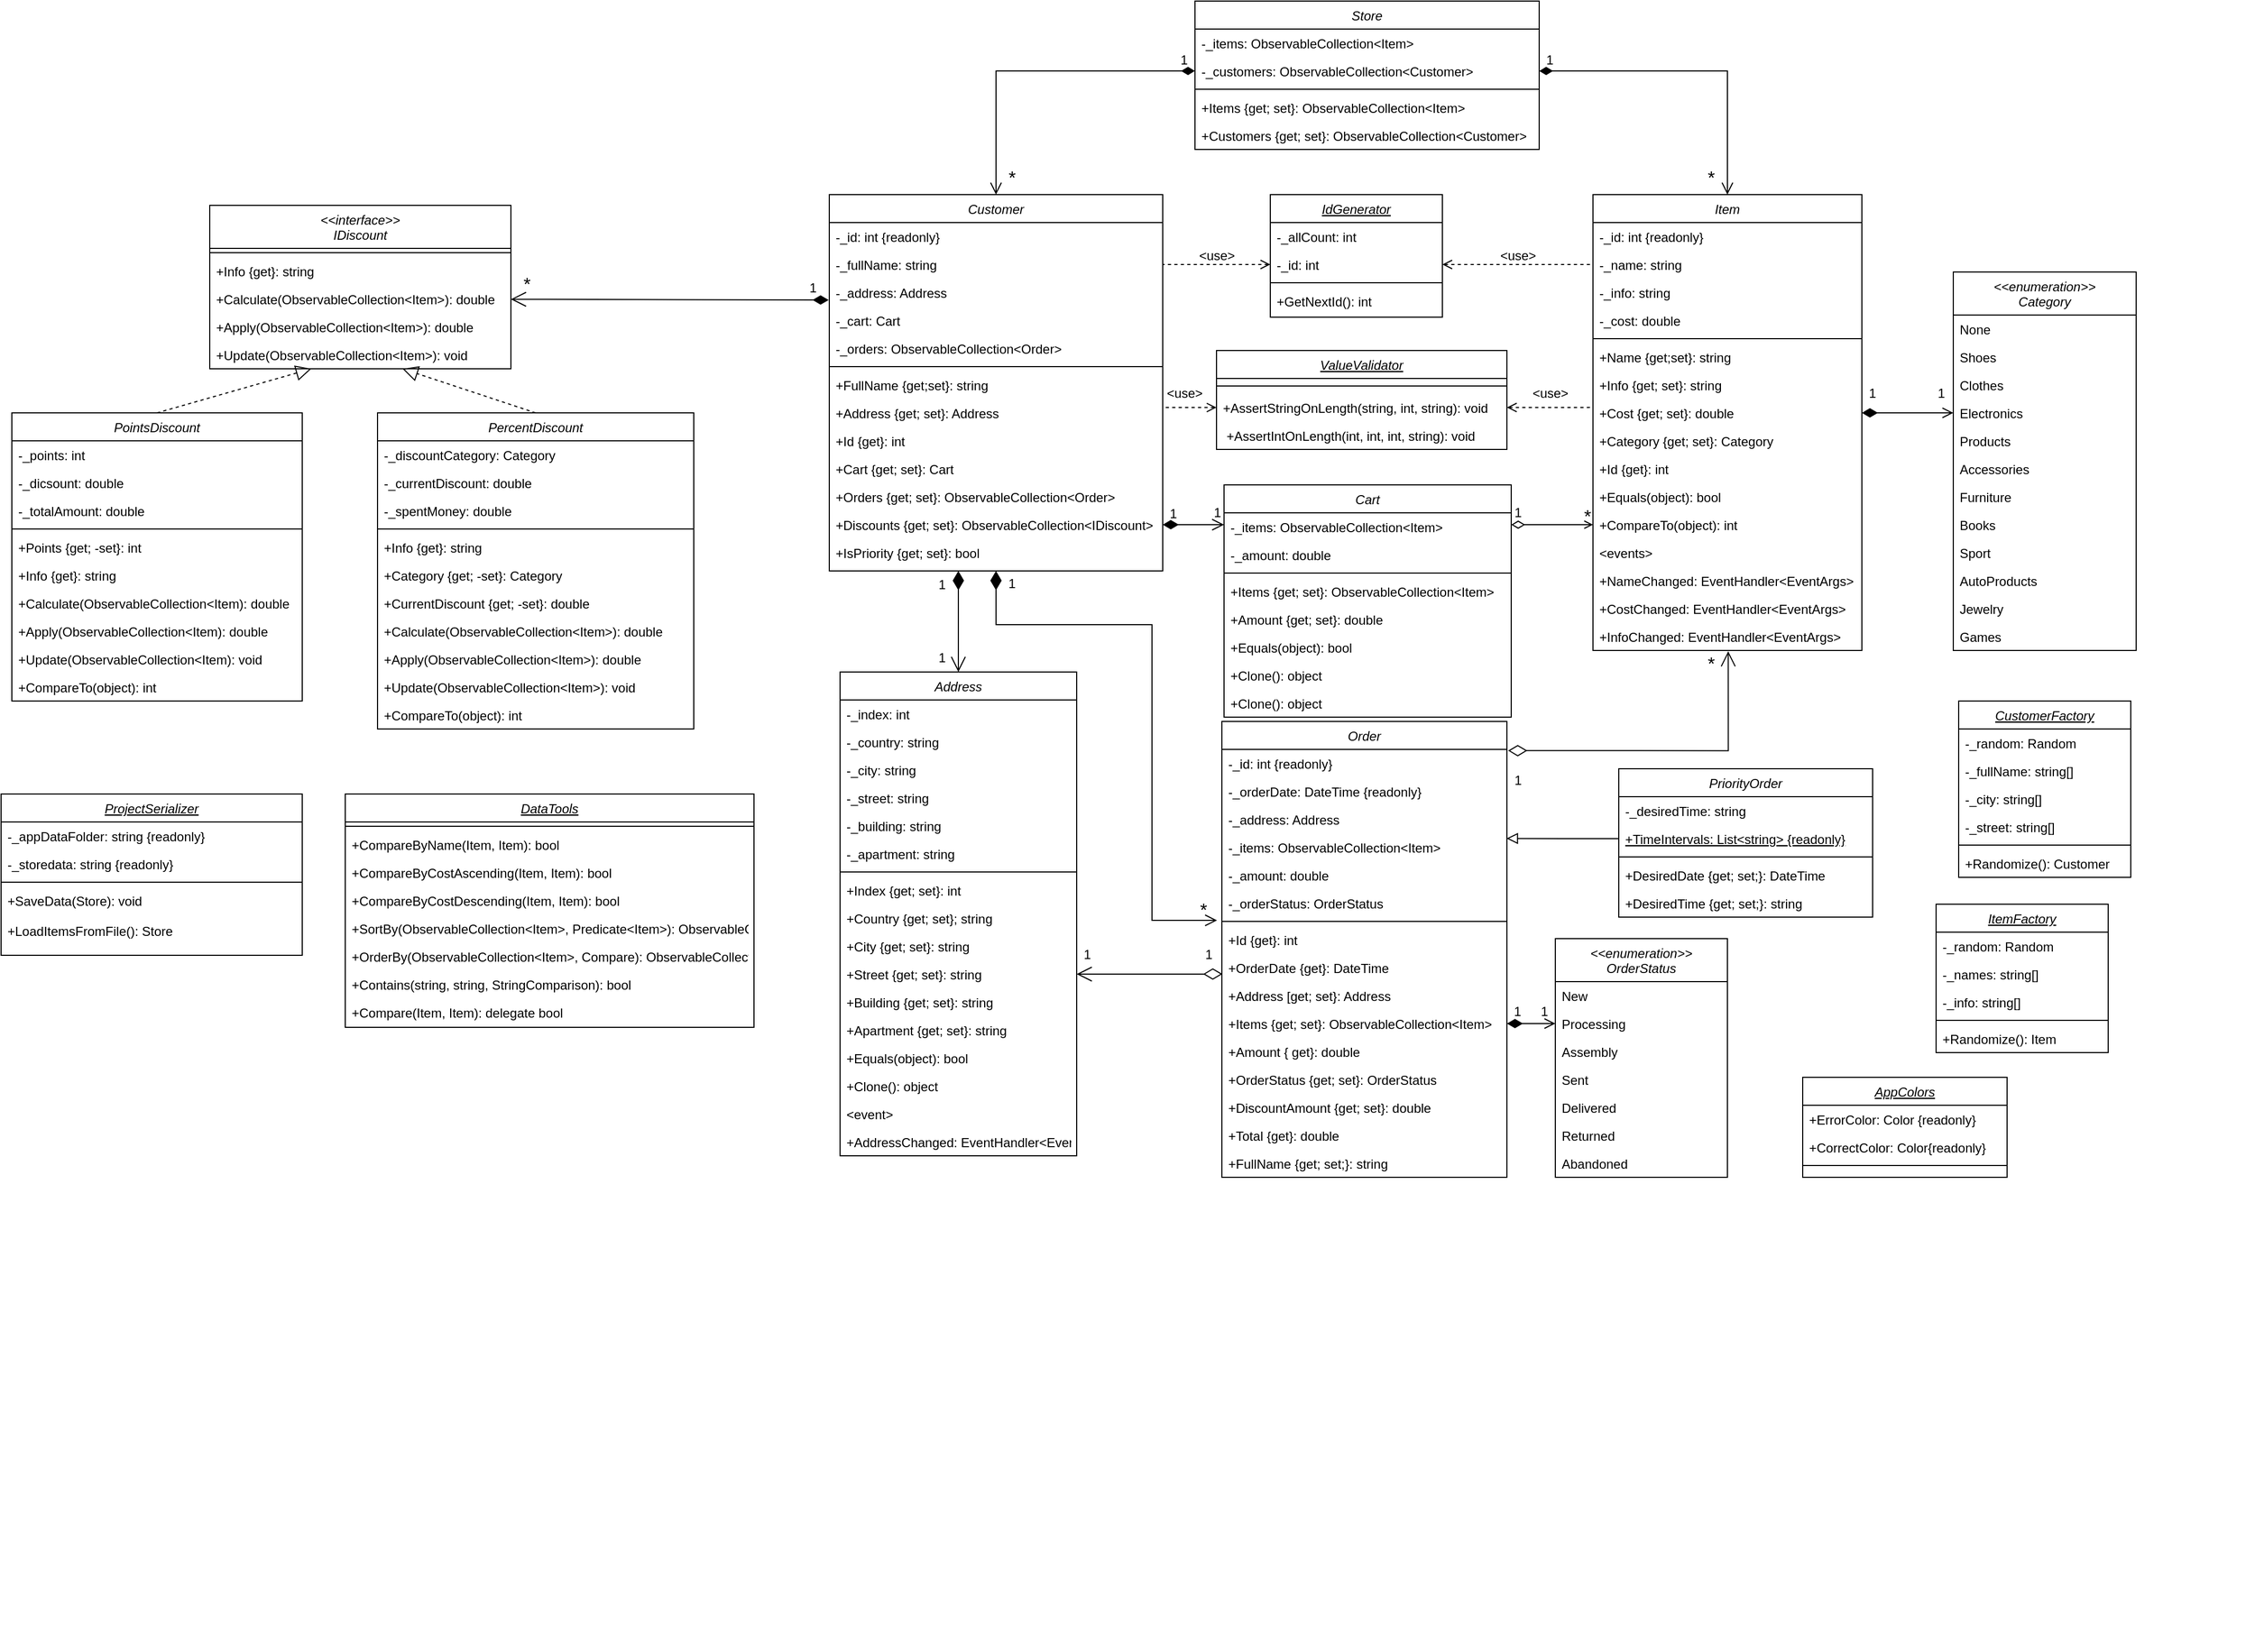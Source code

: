 <mxfile version="20.3.0" type="device"><diagram id="C5RBs43oDa-KdzZeNtuy" name="Page-1"><mxGraphModel dx="3137" dy="2085" grid="1" gridSize="10" guides="1" tooltips="1" connect="1" arrows="1" fold="1" page="1" pageScale="1" pageWidth="827" pageHeight="1169" math="0" shadow="0"><root><mxCell id="WIyWlLk6GJQsqaUBKTNV-0"/><mxCell id="WIyWlLk6GJQsqaUBKTNV-1" parent="WIyWlLk6GJQsqaUBKTNV-0"/><mxCell id="odFc6uVFp-m3u2TNT4T_-1" value="Item" style="swimlane;fontStyle=2;align=center;verticalAlign=top;childLayout=stackLayout;horizontal=1;startSize=26;horizontalStack=0;resizeParent=1;resizeLast=0;collapsible=1;marginBottom=0;rounded=0;shadow=0;strokeWidth=1;" parent="WIyWlLk6GJQsqaUBKTNV-1" vertex="1"><mxGeometry x="-70" y="30" width="250" height="424" as="geometry"><mxRectangle x="230" y="140" width="160" height="26" as="alternateBounds"/></mxGeometry></mxCell><mxCell id="odFc6uVFp-m3u2TNT4T_-2" value="-_id: int {readonly}" style="text;align=left;verticalAlign=top;spacingLeft=4;spacingRight=4;overflow=hidden;rotatable=0;points=[[0,0.5],[1,0.5]];portConstraint=eastwest;fontStyle=0" parent="odFc6uVFp-m3u2TNT4T_-1" vertex="1"><mxGeometry y="26" width="250" height="26" as="geometry"/></mxCell><mxCell id="odFc6uVFp-m3u2TNT4T_-3" value="-_name: string" style="text;align=left;verticalAlign=top;spacingLeft=4;spacingRight=4;overflow=hidden;rotatable=0;points=[[0,0.5],[1,0.5]];portConstraint=eastwest;rounded=0;shadow=0;html=0;" parent="odFc6uVFp-m3u2TNT4T_-1" vertex="1"><mxGeometry y="52" width="250" height="26" as="geometry"/></mxCell><mxCell id="odFc6uVFp-m3u2TNT4T_-4" value="-_info: string" style="text;align=left;verticalAlign=top;spacingLeft=4;spacingRight=4;overflow=hidden;rotatable=0;points=[[0,0.5],[1,0.5]];portConstraint=eastwest;rounded=0;shadow=0;html=0;" parent="odFc6uVFp-m3u2TNT4T_-1" vertex="1"><mxGeometry y="78" width="250" height="26" as="geometry"/></mxCell><mxCell id="odFc6uVFp-m3u2TNT4T_-19" value="-_cost: double" style="text;align=left;verticalAlign=top;spacingLeft=4;spacingRight=4;overflow=hidden;rotatable=0;points=[[0,0.5],[1,0.5]];portConstraint=eastwest;rounded=0;shadow=0;html=0;" parent="odFc6uVFp-m3u2TNT4T_-1" vertex="1"><mxGeometry y="104" width="250" height="26" as="geometry"/></mxCell><mxCell id="odFc6uVFp-m3u2TNT4T_-5" value="" style="line;html=1;strokeWidth=1;align=left;verticalAlign=middle;spacingTop=-1;spacingLeft=3;spacingRight=3;rotatable=0;labelPosition=right;points=[];portConstraint=eastwest;" parent="odFc6uVFp-m3u2TNT4T_-1" vertex="1"><mxGeometry y="130" width="250" height="8" as="geometry"/></mxCell><mxCell id="odFc6uVFp-m3u2TNT4T_-6" value="+Name {get;set}: string" style="text;align=left;verticalAlign=top;spacingLeft=4;spacingRight=4;overflow=hidden;rotatable=0;points=[[0,0.5],[1,0.5]];portConstraint=eastwest;" parent="odFc6uVFp-m3u2TNT4T_-1" vertex="1"><mxGeometry y="138" width="250" height="26" as="geometry"/></mxCell><mxCell id="odFc6uVFp-m3u2TNT4T_-21" value="+Info {get; set}: string" style="text;align=left;verticalAlign=top;spacingLeft=4;spacingRight=4;overflow=hidden;rotatable=0;points=[[0,0.5],[1,0.5]];portConstraint=eastwest;rounded=0;shadow=0;html=0;" parent="odFc6uVFp-m3u2TNT4T_-1" vertex="1"><mxGeometry y="164" width="250" height="26" as="geometry"/></mxCell><mxCell id="odFc6uVFp-m3u2TNT4T_-22" value="+Cost {get; set}: double" style="text;align=left;verticalAlign=top;spacingLeft=4;spacingRight=4;overflow=hidden;rotatable=0;points=[[0,0.5],[1,0.5]];portConstraint=eastwest;rounded=0;shadow=0;html=0;" parent="odFc6uVFp-m3u2TNT4T_-1" vertex="1"><mxGeometry y="190" width="250" height="26" as="geometry"/></mxCell><mxCell id="DHxblFU4vdTJhY08U7VN-0" value="+Category {get; set}: Category" style="text;align=left;verticalAlign=top;spacingLeft=4;spacingRight=4;overflow=hidden;rotatable=0;points=[[0,0.5],[1,0.5]];portConstraint=eastwest;rounded=0;shadow=0;html=0;" parent="odFc6uVFp-m3u2TNT4T_-1" vertex="1"><mxGeometry y="216" width="250" height="26" as="geometry"/></mxCell><mxCell id="odFc6uVFp-m3u2TNT4T_-24" value="+Id {get}: int" style="text;align=left;verticalAlign=top;spacingLeft=4;spacingRight=4;overflow=hidden;rotatable=0;points=[[0,0.5],[1,0.5]];portConstraint=eastwest;rounded=0;shadow=0;html=0;" parent="odFc6uVFp-m3u2TNT4T_-1" vertex="1"><mxGeometry y="242" width="250" height="26" as="geometry"/></mxCell><mxCell id="DHxblFU4vdTJhY08U7VN-1" value="+Equals(object): bool" style="text;align=left;verticalAlign=top;spacingLeft=4;spacingRight=4;overflow=hidden;rotatable=0;points=[[0,0.5],[1,0.5]];portConstraint=eastwest;rounded=0;shadow=0;html=0;" parent="odFc6uVFp-m3u2TNT4T_-1" vertex="1"><mxGeometry y="268" width="250" height="26" as="geometry"/></mxCell><mxCell id="DHxblFU4vdTJhY08U7VN-2" value="+CompareTo(object): int" style="text;align=left;verticalAlign=top;spacingLeft=4;spacingRight=4;overflow=hidden;rotatable=0;points=[[0,0.5],[1,0.5]];portConstraint=eastwest;rounded=0;shadow=0;html=0;" parent="odFc6uVFp-m3u2TNT4T_-1" vertex="1"><mxGeometry y="294" width="250" height="26" as="geometry"/></mxCell><mxCell id="DHxblFU4vdTJhY08U7VN-3" value="&lt;events&gt;" style="text;align=left;verticalAlign=top;spacingLeft=4;spacingRight=4;overflow=hidden;rotatable=0;points=[[0,0.5],[1,0.5]];portConstraint=eastwest;rounded=0;shadow=0;html=0;" parent="odFc6uVFp-m3u2TNT4T_-1" vertex="1"><mxGeometry y="320" width="250" height="26" as="geometry"/></mxCell><mxCell id="DHxblFU4vdTJhY08U7VN-4" value="+NameChanged: EventHandler&lt;EventArgs&gt;" style="text;align=left;verticalAlign=top;spacingLeft=4;spacingRight=4;overflow=hidden;rotatable=0;points=[[0,0.5],[1,0.5]];portConstraint=eastwest;rounded=0;shadow=0;html=0;" parent="odFc6uVFp-m3u2TNT4T_-1" vertex="1"><mxGeometry y="346" width="250" height="26" as="geometry"/></mxCell><mxCell id="DHxblFU4vdTJhY08U7VN-5" value="+CostChanged: EventHandler&lt;EventArgs&gt;" style="text;align=left;verticalAlign=top;spacingLeft=4;spacingRight=4;overflow=hidden;rotatable=0;points=[[0,0.5],[1,0.5]];portConstraint=eastwest;rounded=0;shadow=0;html=0;" parent="odFc6uVFp-m3u2TNT4T_-1" vertex="1"><mxGeometry y="372" width="250" height="26" as="geometry"/></mxCell><mxCell id="DHxblFU4vdTJhY08U7VN-6" value="+InfoChanged: EventHandler&lt;EventArgs&gt;" style="text;align=left;verticalAlign=top;spacingLeft=4;spacingRight=4;overflow=hidden;rotatable=0;points=[[0,0.5],[1,0.5]];portConstraint=eastwest;rounded=0;shadow=0;html=0;" parent="odFc6uVFp-m3u2TNT4T_-1" vertex="1"><mxGeometry y="398" width="250" height="26" as="geometry"/></mxCell><mxCell id="DHxblFU4vdTJhY08U7VN-192" style="edgeStyle=orthogonalEdgeStyle;rounded=0;orthogonalLoop=1;jettySize=auto;html=1;exitX=0.5;exitY=1;exitDx=0;exitDy=0;entryX=-0.017;entryY=-0.192;entryDx=0;entryDy=0;entryPerimeter=0;strokeWidth=1;fontSize=12;startArrow=diamondThin;startFill=1;endArrow=open;endFill=0;startSize=15;endSize=9;" parent="WIyWlLk6GJQsqaUBKTNV-1" source="odFc6uVFp-m3u2TNT4T_-26" target="DHxblFU4vdTJhY08U7VN-136" edge="1"><mxGeometry relative="1" as="geometry"><Array as="points"><mxPoint x="-625" y="430"/><mxPoint x="-480" y="430"/><mxPoint x="-480" y="705"/></Array></mxGeometry></mxCell><mxCell id="odFc6uVFp-m3u2TNT4T_-26" value="Customer" style="swimlane;fontStyle=2;align=center;verticalAlign=top;childLayout=stackLayout;horizontal=1;startSize=26;horizontalStack=0;resizeParent=1;resizeLast=0;collapsible=1;marginBottom=0;rounded=0;shadow=0;strokeWidth=1;" parent="WIyWlLk6GJQsqaUBKTNV-1" vertex="1"><mxGeometry x="-780" y="30" width="310" height="350" as="geometry"><mxRectangle x="230" y="140" width="160" height="26" as="alternateBounds"/></mxGeometry></mxCell><mxCell id="odFc6uVFp-m3u2TNT4T_-27" value="-_id: int {readonly}" style="text;align=left;verticalAlign=top;spacingLeft=4;spacingRight=4;overflow=hidden;rotatable=0;points=[[0,0.5],[1,0.5]];portConstraint=eastwest;fontStyle=0" parent="odFc6uVFp-m3u2TNT4T_-26" vertex="1"><mxGeometry y="26" width="310" height="26" as="geometry"/></mxCell><mxCell id="odFc6uVFp-m3u2TNT4T_-28" value="-_fullName: string" style="text;align=left;verticalAlign=top;spacingLeft=4;spacingRight=4;overflow=hidden;rotatable=0;points=[[0,0.5],[1,0.5]];portConstraint=eastwest;rounded=0;shadow=0;html=0;" parent="odFc6uVFp-m3u2TNT4T_-26" vertex="1"><mxGeometry y="52" width="310" height="26" as="geometry"/></mxCell><mxCell id="odFc6uVFp-m3u2TNT4T_-29" value="-_address: Address" style="text;align=left;verticalAlign=top;spacingLeft=4;spacingRight=4;overflow=hidden;rotatable=0;points=[[0,0.5],[1,0.5]];portConstraint=eastwest;rounded=0;shadow=0;html=0;" parent="odFc6uVFp-m3u2TNT4T_-26" vertex="1"><mxGeometry y="78" width="310" height="26" as="geometry"/></mxCell><mxCell id="DHxblFU4vdTJhY08U7VN-7" value="-_cart: Cart" style="text;align=left;verticalAlign=top;spacingLeft=4;spacingRight=4;overflow=hidden;rotatable=0;points=[[0,0.5],[1,0.5]];portConstraint=eastwest;rounded=0;shadow=0;html=0;" parent="odFc6uVFp-m3u2TNT4T_-26" vertex="1"><mxGeometry y="104" width="310" height="26" as="geometry"/></mxCell><mxCell id="DHxblFU4vdTJhY08U7VN-8" value="-_orders: ObservableCollection&lt;Order&gt;" style="text;align=left;verticalAlign=top;spacingLeft=4;spacingRight=4;overflow=hidden;rotatable=0;points=[[0,0.5],[1,0.5]];portConstraint=eastwest;rounded=0;shadow=0;html=0;" parent="odFc6uVFp-m3u2TNT4T_-26" vertex="1"><mxGeometry y="130" width="310" height="26" as="geometry"/></mxCell><mxCell id="odFc6uVFp-m3u2TNT4T_-32" value="" style="line;html=1;strokeWidth=1;align=left;verticalAlign=middle;spacingTop=-1;spacingLeft=3;spacingRight=3;rotatable=0;labelPosition=right;points=[];portConstraint=eastwest;" parent="odFc6uVFp-m3u2TNT4T_-26" vertex="1"><mxGeometry y="156" width="310" height="8" as="geometry"/></mxCell><mxCell id="odFc6uVFp-m3u2TNT4T_-33" value="+FullName {get;set}: string" style="text;align=left;verticalAlign=top;spacingLeft=4;spacingRight=4;overflow=hidden;rotatable=0;points=[[0,0.5],[1,0.5]];portConstraint=eastwest;" parent="odFc6uVFp-m3u2TNT4T_-26" vertex="1"><mxGeometry y="164" width="310" height="26" as="geometry"/></mxCell><mxCell id="odFc6uVFp-m3u2TNT4T_-34" value="+Address {get; set}: Address" style="text;align=left;verticalAlign=top;spacingLeft=4;spacingRight=4;overflow=hidden;rotatable=0;points=[[0,0.5],[1,0.5]];portConstraint=eastwest;rounded=0;shadow=0;html=0;" parent="odFc6uVFp-m3u2TNT4T_-26" vertex="1"><mxGeometry y="190" width="310" height="26" as="geometry"/></mxCell><mxCell id="odFc6uVFp-m3u2TNT4T_-36" value="+Id {get}: int" style="text;align=left;verticalAlign=top;spacingLeft=4;spacingRight=4;overflow=hidden;rotatable=0;points=[[0,0.5],[1,0.5]];portConstraint=eastwest;rounded=0;shadow=0;html=0;" parent="odFc6uVFp-m3u2TNT4T_-26" vertex="1"><mxGeometry y="216" width="310" height="26" as="geometry"/></mxCell><mxCell id="odFc6uVFp-m3u2TNT4T_-37" value="+Cart {get; set}: Cart" style="text;align=left;verticalAlign=top;spacingLeft=4;spacingRight=4;overflow=hidden;rotatable=0;points=[[0,0.5],[1,0.5]];portConstraint=eastwest;rounded=0;shadow=0;html=0;" parent="odFc6uVFp-m3u2TNT4T_-26" vertex="1"><mxGeometry y="242" width="310" height="26" as="geometry"/></mxCell><mxCell id="DHxblFU4vdTJhY08U7VN-9" value="+Orders {get; set}: ObservableCollection&lt;Order&gt; " style="text;align=left;verticalAlign=top;spacingLeft=4;spacingRight=4;overflow=hidden;rotatable=0;points=[[0,0.5],[1,0.5]];portConstraint=eastwest;rounded=0;shadow=0;html=0;" parent="odFc6uVFp-m3u2TNT4T_-26" vertex="1"><mxGeometry y="268" width="310" height="26" as="geometry"/></mxCell><mxCell id="DHxblFU4vdTJhY08U7VN-10" value="+Discounts {get; set}: ObservableCollection&lt;IDiscount&gt;" style="text;align=left;verticalAlign=top;spacingLeft=4;spacingRight=4;overflow=hidden;rotatable=0;points=[[0,0.5],[1,0.5]];portConstraint=eastwest;rounded=0;shadow=0;html=0;" parent="odFc6uVFp-m3u2TNT4T_-26" vertex="1"><mxGeometry y="294" width="310" height="26" as="geometry"/></mxCell><mxCell id="DHxblFU4vdTJhY08U7VN-11" value="+IsPriority {get; set}: bool" style="text;align=left;verticalAlign=top;spacingLeft=4;spacingRight=4;overflow=hidden;rotatable=0;points=[[0,0.5],[1,0.5]];portConstraint=eastwest;rounded=0;shadow=0;html=0;" parent="odFc6uVFp-m3u2TNT4T_-26" vertex="1"><mxGeometry y="320" width="310" height="26" as="geometry"/></mxCell><mxCell id="odFc6uVFp-m3u2TNT4T_-38" value="CustomerFactory" style="swimlane;fontStyle=6;align=center;verticalAlign=top;childLayout=stackLayout;horizontal=1;startSize=26;horizontalStack=0;resizeParent=1;resizeLast=0;collapsible=1;marginBottom=0;rounded=0;shadow=0;strokeWidth=1;" parent="WIyWlLk6GJQsqaUBKTNV-1" vertex="1"><mxGeometry x="270" y="501" width="160" height="164" as="geometry"><mxRectangle x="230" y="140" width="160" height="26" as="alternateBounds"/></mxGeometry></mxCell><mxCell id="odFc6uVFp-m3u2TNT4T_-39" value="-_random: Random" style="text;align=left;verticalAlign=top;spacingLeft=4;spacingRight=4;overflow=hidden;rotatable=0;points=[[0,0.5],[1,0.5]];portConstraint=eastwest;" parent="odFc6uVFp-m3u2TNT4T_-38" vertex="1"><mxGeometry y="26" width="160" height="26" as="geometry"/></mxCell><mxCell id="odFc6uVFp-m3u2TNT4T_-40" value="-_fullName: string[] " style="text;align=left;verticalAlign=top;spacingLeft=4;spacingRight=4;overflow=hidden;rotatable=0;points=[[0,0.5],[1,0.5]];portConstraint=eastwest;rounded=0;shadow=0;html=0;" parent="odFc6uVFp-m3u2TNT4T_-38" vertex="1"><mxGeometry y="52" width="160" height="26" as="geometry"/></mxCell><mxCell id="odFc6uVFp-m3u2TNT4T_-41" value="-_city: string[]" style="text;align=left;verticalAlign=top;spacingLeft=4;spacingRight=4;overflow=hidden;rotatable=0;points=[[0,0.5],[1,0.5]];portConstraint=eastwest;rounded=0;shadow=0;html=0;" parent="odFc6uVFp-m3u2TNT4T_-38" vertex="1"><mxGeometry y="78" width="160" height="26" as="geometry"/></mxCell><mxCell id="DHxblFU4vdTJhY08U7VN-13" value="-_street: string[]" style="text;align=left;verticalAlign=top;spacingLeft=4;spacingRight=4;overflow=hidden;rotatable=0;points=[[0,0.5],[1,0.5]];portConstraint=eastwest;rounded=0;shadow=0;html=0;" parent="odFc6uVFp-m3u2TNT4T_-38" vertex="1"><mxGeometry y="104" width="160" height="26" as="geometry"/></mxCell><mxCell id="odFc6uVFp-m3u2TNT4T_-42" value="" style="line;html=1;strokeWidth=1;align=left;verticalAlign=middle;spacingTop=-1;spacingLeft=3;spacingRight=3;rotatable=0;labelPosition=right;points=[];portConstraint=eastwest;" parent="odFc6uVFp-m3u2TNT4T_-38" vertex="1"><mxGeometry y="130" width="160" height="8" as="geometry"/></mxCell><mxCell id="odFc6uVFp-m3u2TNT4T_-43" value="+Randomize(): Customer" style="text;align=left;verticalAlign=top;spacingLeft=4;spacingRight=4;overflow=hidden;rotatable=0;points=[[0,0.5],[1,0.5]];portConstraint=eastwest;" parent="odFc6uVFp-m3u2TNT4T_-38" vertex="1"><mxGeometry y="138" width="160" height="26" as="geometry"/></mxCell><mxCell id="odFc6uVFp-m3u2TNT4T_-44" value="" style="resizable=0;align=left;verticalAlign=bottom;labelBackgroundColor=none;fontSize=12;direction=south;" parent="WIyWlLk6GJQsqaUBKTNV-1" connectable="0" vertex="1"><mxGeometry x="-1" relative="1" as="geometry"><mxPoint x="-580" y="965" as="offset"/></mxGeometry></mxCell><mxCell id="odFc6uVFp-m3u2TNT4T_-49" value="ItemFactory" style="swimlane;fontStyle=6;align=center;verticalAlign=top;childLayout=stackLayout;horizontal=1;startSize=26;horizontalStack=0;resizeParent=1;resizeLast=0;collapsible=1;marginBottom=0;rounded=0;shadow=0;strokeWidth=1;" parent="WIyWlLk6GJQsqaUBKTNV-1" vertex="1"><mxGeometry x="249" y="690" width="160" height="138" as="geometry"><mxRectangle x="230" y="140" width="160" height="26" as="alternateBounds"/></mxGeometry></mxCell><mxCell id="odFc6uVFp-m3u2TNT4T_-50" value="-_random: Random" style="text;align=left;verticalAlign=top;spacingLeft=4;spacingRight=4;overflow=hidden;rotatable=0;points=[[0,0.5],[1,0.5]];portConstraint=eastwest;" parent="odFc6uVFp-m3u2TNT4T_-49" vertex="1"><mxGeometry y="26" width="160" height="26" as="geometry"/></mxCell><mxCell id="odFc6uVFp-m3u2TNT4T_-51" value="-_names: string[] " style="text;align=left;verticalAlign=top;spacingLeft=4;spacingRight=4;overflow=hidden;rotatable=0;points=[[0,0.5],[1,0.5]];portConstraint=eastwest;rounded=0;shadow=0;html=0;" parent="odFc6uVFp-m3u2TNT4T_-49" vertex="1"><mxGeometry y="52" width="160" height="26" as="geometry"/></mxCell><mxCell id="odFc6uVFp-m3u2TNT4T_-52" value="-_info: string[]" style="text;align=left;verticalAlign=top;spacingLeft=4;spacingRight=4;overflow=hidden;rotatable=0;points=[[0,0.5],[1,0.5]];portConstraint=eastwest;rounded=0;shadow=0;html=0;" parent="odFc6uVFp-m3u2TNT4T_-49" vertex="1"><mxGeometry y="78" width="160" height="26" as="geometry"/></mxCell><mxCell id="odFc6uVFp-m3u2TNT4T_-53" value="" style="line;html=1;strokeWidth=1;align=left;verticalAlign=middle;spacingTop=-1;spacingLeft=3;spacingRight=3;rotatable=0;labelPosition=right;points=[];portConstraint=eastwest;" parent="odFc6uVFp-m3u2TNT4T_-49" vertex="1"><mxGeometry y="104" width="160" height="8" as="geometry"/></mxCell><mxCell id="odFc6uVFp-m3u2TNT4T_-54" value="+Randomize(): Item" style="text;align=left;verticalAlign=top;spacingLeft=4;spacingRight=4;overflow=hidden;rotatable=0;points=[[0,0.5],[1,0.5]];portConstraint=eastwest;" parent="odFc6uVFp-m3u2TNT4T_-49" vertex="1"><mxGeometry y="112" width="160" height="26" as="geometry"/></mxCell><mxCell id="odFc6uVFp-m3u2TNT4T_-55" value="" style="resizable=0;align=left;verticalAlign=bottom;labelBackgroundColor=none;fontSize=12;direction=south;" parent="WIyWlLk6GJQsqaUBKTNV-1" connectable="0" vertex="1"><mxGeometry x="200" y="404" as="geometry"/></mxCell><mxCell id="odFc6uVFp-m3u2TNT4T_-61" value="AppColors" style="swimlane;fontStyle=6;align=center;verticalAlign=top;childLayout=stackLayout;horizontal=1;startSize=26;horizontalStack=0;resizeParent=1;resizeLast=0;collapsible=1;marginBottom=0;rounded=0;shadow=0;strokeWidth=1;" parent="WIyWlLk6GJQsqaUBKTNV-1" vertex="1"><mxGeometry x="125" y="851" width="190" height="93" as="geometry"><mxRectangle x="230" y="140" width="160" height="26" as="alternateBounds"/></mxGeometry></mxCell><mxCell id="odFc6uVFp-m3u2TNT4T_-62" value="+ErrorColor: Color {readonly}" style="text;align=left;verticalAlign=top;spacingLeft=4;spacingRight=4;overflow=hidden;rotatable=0;points=[[0,0.5],[1,0.5]];portConstraint=eastwest;" parent="odFc6uVFp-m3u2TNT4T_-61" vertex="1"><mxGeometry y="26" width="190" height="26" as="geometry"/></mxCell><mxCell id="odFc6uVFp-m3u2TNT4T_-63" value="+CorrectColor: Color{readonly}" style="text;align=left;verticalAlign=top;spacingLeft=4;spacingRight=4;overflow=hidden;rotatable=0;points=[[0,0.5],[1,0.5]];portConstraint=eastwest;rounded=0;shadow=0;html=0;" parent="odFc6uVFp-m3u2TNT4T_-61" vertex="1"><mxGeometry y="52" width="190" height="26" as="geometry"/></mxCell><mxCell id="odFc6uVFp-m3u2TNT4T_-65" value="" style="line;html=1;strokeWidth=1;align=left;verticalAlign=middle;spacingTop=-1;spacingLeft=3;spacingRight=3;rotatable=0;labelPosition=right;points=[];portConstraint=eastwest;" parent="odFc6uVFp-m3u2TNT4T_-61" vertex="1"><mxGeometry y="78" width="190" height="8" as="geometry"/></mxCell><mxCell id="odFc6uVFp-m3u2TNT4T_-67" value="" style="resizable=0;align=left;verticalAlign=bottom;labelBackgroundColor=none;fontSize=12;direction=south;" parent="WIyWlLk6GJQsqaUBKTNV-1" connectable="0" vertex="1"><mxGeometry x="-1" relative="1" as="geometry"><mxPoint x="130" y="594" as="offset"/></mxGeometry></mxCell><mxCell id="odFc6uVFp-m3u2TNT4T_-68" value="IdGenerator" style="swimlane;fontStyle=6;align=center;verticalAlign=top;childLayout=stackLayout;horizontal=1;startSize=26;horizontalStack=0;resizeParent=1;resizeLast=0;collapsible=1;marginBottom=0;rounded=0;shadow=0;strokeWidth=1;" parent="WIyWlLk6GJQsqaUBKTNV-1" vertex="1"><mxGeometry x="-370" y="30" width="160" height="114" as="geometry"><mxRectangle x="230" y="140" width="160" height="26" as="alternateBounds"/></mxGeometry></mxCell><mxCell id="odFc6uVFp-m3u2TNT4T_-69" value="-_allCount: int" style="text;align=left;verticalAlign=top;spacingLeft=4;spacingRight=4;overflow=hidden;rotatable=0;points=[[0,0.5],[1,0.5]];portConstraint=eastwest;" parent="odFc6uVFp-m3u2TNT4T_-68" vertex="1"><mxGeometry y="26" width="160" height="26" as="geometry"/></mxCell><mxCell id="odFc6uVFp-m3u2TNT4T_-70" value="-_id: int" style="text;align=left;verticalAlign=top;spacingLeft=4;spacingRight=4;overflow=hidden;rotatable=0;points=[[0,0.5],[1,0.5]];portConstraint=eastwest;rounded=0;shadow=0;html=0;" parent="odFc6uVFp-m3u2TNT4T_-68" vertex="1"><mxGeometry y="52" width="160" height="26" as="geometry"/></mxCell><mxCell id="odFc6uVFp-m3u2TNT4T_-72" value="" style="line;html=1;strokeWidth=1;align=left;verticalAlign=middle;spacingTop=-1;spacingLeft=3;spacingRight=3;rotatable=0;labelPosition=right;points=[];portConstraint=eastwest;" parent="odFc6uVFp-m3u2TNT4T_-68" vertex="1"><mxGeometry y="78" width="160" height="8" as="geometry"/></mxCell><mxCell id="odFc6uVFp-m3u2TNT4T_-73" value="+GetNextId(): int" style="text;align=left;verticalAlign=top;spacingLeft=4;spacingRight=4;overflow=hidden;rotatable=0;points=[[0,0.5],[1,0.5]];portConstraint=eastwest;" parent="odFc6uVFp-m3u2TNT4T_-68" vertex="1"><mxGeometry y="86" width="160" height="26" as="geometry"/></mxCell><mxCell id="odFc6uVFp-m3u2TNT4T_-74" value="" style="resizable=0;align=left;verticalAlign=bottom;labelBackgroundColor=none;fontSize=12;" parent="WIyWlLk6GJQsqaUBKTNV-1" connectable="0" vertex="1"><mxGeometry x="-1" relative="1" as="geometry"><mxPoint x="544" y="660" as="offset"/></mxGeometry></mxCell><mxCell id="odFc6uVFp-m3u2TNT4T_-82" value="ValueValidator" style="swimlane;fontStyle=6;align=center;verticalAlign=top;childLayout=stackLayout;horizontal=1;startSize=26;horizontalStack=0;resizeParent=1;resizeLast=0;collapsible=1;marginBottom=0;rounded=0;shadow=0;strokeWidth=1;" parent="WIyWlLk6GJQsqaUBKTNV-1" vertex="1"><mxGeometry x="-420" y="175" width="270" height="92" as="geometry"><mxRectangle x="230" y="140" width="160" height="26" as="alternateBounds"/></mxGeometry></mxCell><mxCell id="odFc6uVFp-m3u2TNT4T_-86" value="" style="line;html=1;strokeWidth=1;align=left;verticalAlign=middle;spacingTop=-1;spacingLeft=3;spacingRight=3;rotatable=0;labelPosition=right;points=[];portConstraint=eastwest;" parent="odFc6uVFp-m3u2TNT4T_-82" vertex="1"><mxGeometry y="26" width="270" height="14" as="geometry"/></mxCell><mxCell id="odFc6uVFp-m3u2TNT4T_-87" value="+AssertStringOnLength(string, int, string): void" style="text;align=left;verticalAlign=top;spacingLeft=4;spacingRight=4;overflow=hidden;rotatable=0;points=[[0,0.5],[1,0.5]];portConstraint=eastwest;" parent="odFc6uVFp-m3u2TNT4T_-82" vertex="1"><mxGeometry y="40" width="270" height="26" as="geometry"/></mxCell><mxCell id="DHxblFU4vdTJhY08U7VN-14" value=" +AssertIntOnLength(int, int, int, string): void" style="text;align=left;verticalAlign=top;spacingLeft=4;spacingRight=4;overflow=hidden;rotatable=0;points=[[0,0.5],[1,0.5]];portConstraint=eastwest;rounded=0;shadow=0;html=0;" parent="odFc6uVFp-m3u2TNT4T_-82" vertex="1"><mxGeometry y="66" width="270" height="26" as="geometry"/></mxCell><mxCell id="odFc6uVFp-m3u2TNT4T_-89" value="ProjectSerializer" style="swimlane;fontStyle=6;align=center;verticalAlign=top;childLayout=stackLayout;horizontal=1;startSize=26;horizontalStack=0;resizeParent=1;resizeLast=0;collapsible=1;marginBottom=0;rounded=0;shadow=0;strokeWidth=1;" parent="WIyWlLk6GJQsqaUBKTNV-1" vertex="1"><mxGeometry x="-1550" y="587.5" width="280" height="150" as="geometry"><mxRectangle x="230" y="140" width="160" height="26" as="alternateBounds"/></mxGeometry></mxCell><mxCell id="odFc6uVFp-m3u2TNT4T_-90" value="-_appDataFolder: string {readonly}" style="text;align=left;verticalAlign=top;spacingLeft=4;spacingRight=4;overflow=hidden;rotatable=0;points=[[0,0.5],[1,0.5]];portConstraint=eastwest;fontStyle=0" parent="odFc6uVFp-m3u2TNT4T_-89" vertex="1"><mxGeometry y="26" width="280" height="26" as="geometry"/></mxCell><mxCell id="odFc6uVFp-m3u2TNT4T_-91" value="-_storedata: string {readonly}" style="text;align=left;verticalAlign=top;spacingLeft=4;spacingRight=4;overflow=hidden;rotatable=0;points=[[0,0.5],[1,0.5]];portConstraint=eastwest;rounded=0;shadow=0;html=0;" parent="odFc6uVFp-m3u2TNT4T_-89" vertex="1"><mxGeometry y="52" width="280" height="26" as="geometry"/></mxCell><mxCell id="odFc6uVFp-m3u2TNT4T_-93" value="" style="line;html=1;strokeWidth=1;align=left;verticalAlign=middle;spacingTop=-1;spacingLeft=3;spacingRight=3;rotatable=0;labelPosition=right;points=[];portConstraint=eastwest;" parent="odFc6uVFp-m3u2TNT4T_-89" vertex="1"><mxGeometry y="78" width="280" height="8" as="geometry"/></mxCell><mxCell id="odFc6uVFp-m3u2TNT4T_-94" value="+SaveData(Store): void" style="text;align=left;verticalAlign=top;spacingLeft=4;spacingRight=4;overflow=hidden;rotatable=0;points=[[0,0.5],[1,0.5]];portConstraint=eastwest;" parent="odFc6uVFp-m3u2TNT4T_-89" vertex="1"><mxGeometry y="86" width="280" height="28" as="geometry"/></mxCell><mxCell id="odFc6uVFp-m3u2TNT4T_-99" value="+LoadItemsFromFile(): Store" style="text;align=left;verticalAlign=top;spacingLeft=4;spacingRight=4;overflow=hidden;rotatable=0;points=[[0,0.5],[1,0.5]];portConstraint=eastwest;rounded=0;shadow=0;html=0;" parent="odFc6uVFp-m3u2TNT4T_-89" vertex="1"><mxGeometry y="114" width="280" height="26" as="geometry"/></mxCell><mxCell id="odFc6uVFp-m3u2TNT4T_-95" value="" style="resizable=0;align=left;verticalAlign=bottom;labelBackgroundColor=none;fontSize=12;" parent="WIyWlLk6GJQsqaUBKTNV-1" connectable="0" vertex="1"><mxGeometry x="-1" relative="1" as="geometry"><mxPoint x="274" y="34" as="offset"/></mxGeometry></mxCell><mxCell id="DHxblFU4vdTJhY08U7VN-15" value="DataTools" style="swimlane;fontStyle=6;align=center;verticalAlign=top;childLayout=stackLayout;horizontal=1;startSize=26;horizontalStack=0;resizeParent=1;resizeLast=0;collapsible=1;marginBottom=0;rounded=0;shadow=0;strokeWidth=1;" parent="WIyWlLk6GJQsqaUBKTNV-1" vertex="1"><mxGeometry x="-1230" y="587.5" width="380" height="217" as="geometry"><mxRectangle x="230" y="140" width="160" height="26" as="alternateBounds"/></mxGeometry></mxCell><mxCell id="DHxblFU4vdTJhY08U7VN-19" value="" style="line;html=1;strokeWidth=1;align=left;verticalAlign=middle;spacingTop=-1;spacingLeft=3;spacingRight=3;rotatable=0;labelPosition=right;points=[];portConstraint=eastwest;" parent="DHxblFU4vdTJhY08U7VN-15" vertex="1"><mxGeometry y="26" width="380" height="8" as="geometry"/></mxCell><mxCell id="DHxblFU4vdTJhY08U7VN-23" value="+CompareByName(Item, Item): bool" style="text;align=left;verticalAlign=top;spacingLeft=4;spacingRight=4;overflow=hidden;rotatable=0;points=[[0,0.5],[1,0.5]];portConstraint=eastwest;rounded=0;shadow=0;html=0;" parent="DHxblFU4vdTJhY08U7VN-15" vertex="1"><mxGeometry y="34" width="380" height="26" as="geometry"/></mxCell><mxCell id="DHxblFU4vdTJhY08U7VN-24" value="+CompareByCostAscending(Item, Item): bool" style="text;align=left;verticalAlign=top;spacingLeft=4;spacingRight=4;overflow=hidden;rotatable=0;points=[[0,0.5],[1,0.5]];portConstraint=eastwest;rounded=0;shadow=0;html=0;" parent="DHxblFU4vdTJhY08U7VN-15" vertex="1"><mxGeometry y="60" width="380" height="26" as="geometry"/></mxCell><mxCell id="DHxblFU4vdTJhY08U7VN-25" value="+CompareByCostDescending(Item, Item): bool" style="text;align=left;verticalAlign=top;spacingLeft=4;spacingRight=4;overflow=hidden;rotatable=0;points=[[0,0.5],[1,0.5]];portConstraint=eastwest;rounded=0;shadow=0;html=0;" parent="DHxblFU4vdTJhY08U7VN-15" vertex="1"><mxGeometry y="86" width="380" height="26" as="geometry"/></mxCell><mxCell id="DHxblFU4vdTJhY08U7VN-26" value="+SortBy(ObservableCollection&lt;Item&gt;, Predicate&lt;Item&gt;): ObservableCollection&lt;Item&gt; " style="text;align=left;verticalAlign=top;spacingLeft=4;spacingRight=4;overflow=hidden;rotatable=0;points=[[0,0.5],[1,0.5]];portConstraint=eastwest;rounded=0;shadow=0;html=0;" parent="DHxblFU4vdTJhY08U7VN-15" vertex="1"><mxGeometry y="112" width="380" height="26" as="geometry"/></mxCell><mxCell id="DHxblFU4vdTJhY08U7VN-27" value="+OrderBy(ObservableCollection&lt;Item&gt;, Compare): ObservableCollection&lt;Item&gt;" style="text;align=left;verticalAlign=top;spacingLeft=4;spacingRight=4;overflow=hidden;rotatable=0;points=[[0,0.5],[1,0.5]];portConstraint=eastwest;rounded=0;shadow=0;html=0;" parent="DHxblFU4vdTJhY08U7VN-15" vertex="1"><mxGeometry y="138" width="380" height="26" as="geometry"/></mxCell><mxCell id="DHxblFU4vdTJhY08U7VN-28" value="+Contains(string, string, StringComparison): bool" style="text;align=left;verticalAlign=top;spacingLeft=4;spacingRight=4;overflow=hidden;rotatable=0;points=[[0,0.5],[1,0.5]];portConstraint=eastwest;rounded=0;shadow=0;html=0;" parent="DHxblFU4vdTJhY08U7VN-15" vertex="1"><mxGeometry y="164" width="380" height="26" as="geometry"/></mxCell><mxCell id="DHxblFU4vdTJhY08U7VN-22" value="+Compare(Item, Item): delegate bool" style="text;align=left;verticalAlign=top;spacingLeft=4;spacingRight=4;overflow=hidden;rotatable=0;points=[[0,0.5],[1,0.5]];portConstraint=eastwest;rounded=0;shadow=0;html=0;" parent="DHxblFU4vdTJhY08U7VN-15" vertex="1"><mxGeometry y="190" width="380" height="26" as="geometry"/></mxCell><mxCell id="DHxblFU4vdTJhY08U7VN-21" value="" style="resizable=0;align=left;verticalAlign=bottom;labelBackgroundColor=none;fontSize=12;direction=south;" parent="WIyWlLk6GJQsqaUBKTNV-1" connectable="0" vertex="1"><mxGeometry x="280" y="267" as="geometry"/></mxCell><mxCell id="DHxblFU4vdTJhY08U7VN-217" style="edgeStyle=none;rounded=0;orthogonalLoop=1;jettySize=auto;html=1;dashed=1;strokeColor=default;strokeWidth=1;fontSize=12;startArrow=none;startFill=0;endArrow=block;endFill=0;startSize=12;endSize=12;exitX=0.5;exitY=0;exitDx=0;exitDy=0;" parent="WIyWlLk6GJQsqaUBKTNV-1" source="DHxblFU4vdTJhY08U7VN-29" target="DHxblFU4vdTJhY08U7VN-122" edge="1"><mxGeometry relative="1" as="geometry"/></mxCell><mxCell id="DHxblFU4vdTJhY08U7VN-29" value="PercentDiscount" style="swimlane;fontStyle=2;align=center;verticalAlign=top;childLayout=stackLayout;horizontal=1;startSize=26;horizontalStack=0;resizeParent=1;resizeLast=0;collapsible=1;marginBottom=0;rounded=0;shadow=0;strokeWidth=1;" parent="WIyWlLk6GJQsqaUBKTNV-1" vertex="1"><mxGeometry x="-1200" y="233" width="294" height="294" as="geometry"><mxRectangle x="230" y="140" width="160" height="26" as="alternateBounds"/></mxGeometry></mxCell><mxCell id="DHxblFU4vdTJhY08U7VN-30" value="-_discountCategory: Category" style="text;align=left;verticalAlign=top;spacingLeft=4;spacingRight=4;overflow=hidden;rotatable=0;points=[[0,0.5],[1,0.5]];portConstraint=eastwest;" parent="DHxblFU4vdTJhY08U7VN-29" vertex="1"><mxGeometry y="26" width="294" height="26" as="geometry"/></mxCell><mxCell id="DHxblFU4vdTJhY08U7VN-31" value="-_currentDiscount: double" style="text;align=left;verticalAlign=top;spacingLeft=4;spacingRight=4;overflow=hidden;rotatable=0;points=[[0,0.5],[1,0.5]];portConstraint=eastwest;rounded=0;shadow=0;html=0;" parent="DHxblFU4vdTJhY08U7VN-29" vertex="1"><mxGeometry y="52" width="294" height="26" as="geometry"/></mxCell><mxCell id="DHxblFU4vdTJhY08U7VN-32" value="-_spentMoney: double" style="text;align=left;verticalAlign=top;spacingLeft=4;spacingRight=4;overflow=hidden;rotatable=0;points=[[0,0.5],[1,0.5]];portConstraint=eastwest;rounded=0;shadow=0;html=0;" parent="DHxblFU4vdTJhY08U7VN-29" vertex="1"><mxGeometry y="78" width="294" height="26" as="geometry"/></mxCell><mxCell id="DHxblFU4vdTJhY08U7VN-33" value="" style="line;html=1;strokeWidth=1;align=left;verticalAlign=middle;spacingTop=-1;spacingLeft=3;spacingRight=3;rotatable=0;labelPosition=right;points=[];portConstraint=eastwest;" parent="DHxblFU4vdTJhY08U7VN-29" vertex="1"><mxGeometry y="104" width="294" height="8" as="geometry"/></mxCell><mxCell id="DHxblFU4vdTJhY08U7VN-34" value="+Info {get}: string" style="text;align=left;verticalAlign=top;spacingLeft=4;spacingRight=4;overflow=hidden;rotatable=0;points=[[0,0.5],[1,0.5]];portConstraint=eastwest;" parent="DHxblFU4vdTJhY08U7VN-29" vertex="1"><mxGeometry y="112" width="294" height="26" as="geometry"/></mxCell><mxCell id="DHxblFU4vdTJhY08U7VN-36" value="+Category {get; -set}: Category" style="text;align=left;verticalAlign=top;spacingLeft=4;spacingRight=4;overflow=hidden;rotatable=0;points=[[0,0.5],[1,0.5]];portConstraint=eastwest;rounded=0;shadow=0;html=0;" parent="DHxblFU4vdTJhY08U7VN-29" vertex="1"><mxGeometry y="138" width="294" height="26" as="geometry"/></mxCell><mxCell id="DHxblFU4vdTJhY08U7VN-37" value="+CurrentDiscount {get; -set}: double" style="text;align=left;verticalAlign=top;spacingLeft=4;spacingRight=4;overflow=hidden;rotatable=0;points=[[0,0.5],[1,0.5]];portConstraint=eastwest;rounded=0;shadow=0;html=0;" parent="DHxblFU4vdTJhY08U7VN-29" vertex="1"><mxGeometry y="164" width="294" height="26" as="geometry"/></mxCell><mxCell id="DHxblFU4vdTJhY08U7VN-38" value="+Calculate(ObservableCollection&lt;Item&gt;): double" style="text;align=left;verticalAlign=top;spacingLeft=4;spacingRight=4;overflow=hidden;rotatable=0;points=[[0,0.5],[1,0.5]];portConstraint=eastwest;rounded=0;shadow=0;html=0;" parent="DHxblFU4vdTJhY08U7VN-29" vertex="1"><mxGeometry y="190" width="294" height="26" as="geometry"/></mxCell><mxCell id="DHxblFU4vdTJhY08U7VN-39" value="+Apply(ObservableCollection&lt;Item&gt;): double" style="text;align=left;verticalAlign=top;spacingLeft=4;spacingRight=4;overflow=hidden;rotatable=0;points=[[0,0.5],[1,0.5]];portConstraint=eastwest;rounded=0;shadow=0;html=0;" parent="DHxblFU4vdTJhY08U7VN-29" vertex="1"><mxGeometry y="216" width="294" height="26" as="geometry"/></mxCell><mxCell id="DHxblFU4vdTJhY08U7VN-40" value="+Update(ObservableCollection&lt;Item&gt;): void" style="text;align=left;verticalAlign=top;spacingLeft=4;spacingRight=4;overflow=hidden;rotatable=0;points=[[0,0.5],[1,0.5]];portConstraint=eastwest;rounded=0;shadow=0;html=0;" parent="DHxblFU4vdTJhY08U7VN-29" vertex="1"><mxGeometry y="242" width="294" height="26" as="geometry"/></mxCell><mxCell id="DHxblFU4vdTJhY08U7VN-41" value="+CompareTo(object): int" style="text;align=left;verticalAlign=top;spacingLeft=4;spacingRight=4;overflow=hidden;rotatable=0;points=[[0,0.5],[1,0.5]];portConstraint=eastwest;rounded=0;shadow=0;html=0;" parent="DHxblFU4vdTJhY08U7VN-29" vertex="1"><mxGeometry y="268" width="294" height="26" as="geometry"/></mxCell><mxCell id="DHxblFU4vdTJhY08U7VN-35" value="" style="resizable=0;align=left;verticalAlign=bottom;labelBackgroundColor=none;fontSize=12;direction=south;" parent="WIyWlLk6GJQsqaUBKTNV-1" connectable="0" vertex="1"><mxGeometry x="-414" y="606" as="geometry"/></mxCell><mxCell id="DHxblFU4vdTJhY08U7VN-216" style="edgeStyle=none;rounded=0;orthogonalLoop=1;jettySize=auto;html=1;strokeColor=default;strokeWidth=1;fontSize=12;startArrow=none;startFill=0;endArrow=block;endFill=0;startSize=12;endSize=12;exitX=0.5;exitY=0;exitDx=0;exitDy=0;dashed=1;" parent="WIyWlLk6GJQsqaUBKTNV-1" source="DHxblFU4vdTJhY08U7VN-42" target="DHxblFU4vdTJhY08U7VN-122" edge="1"><mxGeometry relative="1" as="geometry"/></mxCell><mxCell id="DHxblFU4vdTJhY08U7VN-42" value="PointsDiscount" style="swimlane;fontStyle=2;align=center;verticalAlign=top;childLayout=stackLayout;horizontal=1;startSize=26;horizontalStack=0;resizeParent=1;resizeLast=0;collapsible=1;marginBottom=0;rounded=0;shadow=0;strokeWidth=1;" parent="WIyWlLk6GJQsqaUBKTNV-1" vertex="1"><mxGeometry x="-1540" y="233" width="270" height="268" as="geometry"><mxRectangle x="230" y="140" width="160" height="26" as="alternateBounds"/></mxGeometry></mxCell><mxCell id="DHxblFU4vdTJhY08U7VN-43" value="-_points: int" style="text;align=left;verticalAlign=top;spacingLeft=4;spacingRight=4;overflow=hidden;rotatable=0;points=[[0,0.5],[1,0.5]];portConstraint=eastwest;" parent="DHxblFU4vdTJhY08U7VN-42" vertex="1"><mxGeometry y="26" width="270" height="26" as="geometry"/></mxCell><mxCell id="DHxblFU4vdTJhY08U7VN-44" value="-_dicsount: double" style="text;align=left;verticalAlign=top;spacingLeft=4;spacingRight=4;overflow=hidden;rotatable=0;points=[[0,0.5],[1,0.5]];portConstraint=eastwest;rounded=0;shadow=0;html=0;" parent="DHxblFU4vdTJhY08U7VN-42" vertex="1"><mxGeometry y="52" width="270" height="26" as="geometry"/></mxCell><mxCell id="DHxblFU4vdTJhY08U7VN-45" value="-_totalAmount: double" style="text;align=left;verticalAlign=top;spacingLeft=4;spacingRight=4;overflow=hidden;rotatable=0;points=[[0,0.5],[1,0.5]];portConstraint=eastwest;rounded=0;shadow=0;html=0;" parent="DHxblFU4vdTJhY08U7VN-42" vertex="1"><mxGeometry y="78" width="270" height="26" as="geometry"/></mxCell><mxCell id="DHxblFU4vdTJhY08U7VN-46" value="" style="line;html=1;strokeWidth=1;align=left;verticalAlign=middle;spacingTop=-1;spacingLeft=3;spacingRight=3;rotatable=0;labelPosition=right;points=[];portConstraint=eastwest;" parent="DHxblFU4vdTJhY08U7VN-42" vertex="1"><mxGeometry y="104" width="270" height="8" as="geometry"/></mxCell><mxCell id="DHxblFU4vdTJhY08U7VN-47" value="+Points {get; -set}: int" style="text;align=left;verticalAlign=top;spacingLeft=4;spacingRight=4;overflow=hidden;rotatable=0;points=[[0,0.5],[1,0.5]];portConstraint=eastwest;" parent="DHxblFU4vdTJhY08U7VN-42" vertex="1"><mxGeometry y="112" width="270" height="26" as="geometry"/></mxCell><mxCell id="DHxblFU4vdTJhY08U7VN-49" value="+Info {get}: string" style="text;align=left;verticalAlign=top;spacingLeft=4;spacingRight=4;overflow=hidden;rotatable=0;points=[[0,0.5],[1,0.5]];portConstraint=eastwest;rounded=0;shadow=0;html=0;" parent="DHxblFU4vdTJhY08U7VN-42" vertex="1"><mxGeometry y="138" width="270" height="26" as="geometry"/></mxCell><mxCell id="DHxblFU4vdTJhY08U7VN-52" value="+Calculate(ObservableCollection&lt;Item): double" style="text;align=left;verticalAlign=top;spacingLeft=4;spacingRight=4;overflow=hidden;rotatable=0;points=[[0,0.5],[1,0.5]];portConstraint=eastwest;rounded=0;shadow=0;html=0;" parent="DHxblFU4vdTJhY08U7VN-42" vertex="1"><mxGeometry y="164" width="270" height="26" as="geometry"/></mxCell><mxCell id="DHxblFU4vdTJhY08U7VN-53" value="+Apply(ObservableCollection&lt;Item): double" style="text;align=left;verticalAlign=top;spacingLeft=4;spacingRight=4;overflow=hidden;rotatable=0;points=[[0,0.5],[1,0.5]];portConstraint=eastwest;rounded=0;shadow=0;html=0;" parent="DHxblFU4vdTJhY08U7VN-42" vertex="1"><mxGeometry y="190" width="270" height="26" as="geometry"/></mxCell><mxCell id="DHxblFU4vdTJhY08U7VN-54" value="+Update(ObservableCollection&lt;Item): void" style="text;align=left;verticalAlign=top;spacingLeft=4;spacingRight=4;overflow=hidden;rotatable=0;points=[[0,0.5],[1,0.5]];portConstraint=eastwest;rounded=0;shadow=0;html=0;" parent="DHxblFU4vdTJhY08U7VN-42" vertex="1"><mxGeometry y="216" width="270" height="26" as="geometry"/></mxCell><mxCell id="DHxblFU4vdTJhY08U7VN-55" value="+CompareTo(object): int" style="text;align=left;verticalAlign=top;spacingLeft=4;spacingRight=4;overflow=hidden;rotatable=0;points=[[0,0.5],[1,0.5]];portConstraint=eastwest;rounded=0;shadow=0;html=0;" parent="DHxblFU4vdTJhY08U7VN-42" vertex="1"><mxGeometry y="242" width="270" height="26" as="geometry"/></mxCell><mxCell id="DHxblFU4vdTJhY08U7VN-48" value="" style="resizable=0;align=left;verticalAlign=bottom;labelBackgroundColor=none;fontSize=12;direction=south;" parent="WIyWlLk6GJQsqaUBKTNV-1" connectable="0" vertex="1"><mxGeometry x="-90" y="620" as="geometry"/></mxCell><mxCell id="DHxblFU4vdTJhY08U7VN-56" value="&lt;&lt;enumeration&gt;&gt;&#10;Category" style="swimlane;fontStyle=2;align=center;verticalAlign=top;childLayout=stackLayout;horizontal=1;startSize=40;horizontalStack=0;resizeParent=1;resizeLast=0;collapsible=1;marginBottom=0;rounded=0;shadow=0;strokeWidth=1;" parent="WIyWlLk6GJQsqaUBKTNV-1" vertex="1"><mxGeometry x="265" y="102" width="170" height="352" as="geometry"><mxRectangle x="230" y="140" width="160" height="26" as="alternateBounds"/></mxGeometry></mxCell><mxCell id="DHxblFU4vdTJhY08U7VN-58" value="None" style="text;align=left;verticalAlign=top;spacingLeft=4;spacingRight=4;overflow=hidden;rotatable=0;points=[[0,0.5],[1,0.5]];portConstraint=eastwest;rounded=0;shadow=0;html=0;" parent="DHxblFU4vdTJhY08U7VN-56" vertex="1"><mxGeometry y="40" width="170" height="26" as="geometry"/></mxCell><mxCell id="DHxblFU4vdTJhY08U7VN-59" value="Shoes" style="text;align=left;verticalAlign=top;spacingLeft=4;spacingRight=4;overflow=hidden;rotatable=0;points=[[0,0.5],[1,0.5]];portConstraint=eastwest;rounded=0;shadow=0;html=0;" parent="DHxblFU4vdTJhY08U7VN-56" vertex="1"><mxGeometry y="66" width="170" height="26" as="geometry"/></mxCell><mxCell id="DHxblFU4vdTJhY08U7VN-63" value="Clothes" style="text;align=left;verticalAlign=top;spacingLeft=4;spacingRight=4;overflow=hidden;rotatable=0;points=[[0,0.5],[1,0.5]];portConstraint=eastwest;rounded=0;shadow=0;html=0;" parent="DHxblFU4vdTJhY08U7VN-56" vertex="1"><mxGeometry y="92" width="170" height="26" as="geometry"/></mxCell><mxCell id="DHxblFU4vdTJhY08U7VN-64" value="Electronics" style="text;align=left;verticalAlign=top;spacingLeft=4;spacingRight=4;overflow=hidden;rotatable=0;points=[[0,0.5],[1,0.5]];portConstraint=eastwest;rounded=0;shadow=0;html=0;" parent="DHxblFU4vdTJhY08U7VN-56" vertex="1"><mxGeometry y="118" width="170" height="26" as="geometry"/></mxCell><mxCell id="DHxblFU4vdTJhY08U7VN-65" value="Products" style="text;align=left;verticalAlign=top;spacingLeft=4;spacingRight=4;overflow=hidden;rotatable=0;points=[[0,0.5],[1,0.5]];portConstraint=eastwest;rounded=0;shadow=0;html=0;" parent="DHxblFU4vdTJhY08U7VN-56" vertex="1"><mxGeometry y="144" width="170" height="26" as="geometry"/></mxCell><mxCell id="DHxblFU4vdTJhY08U7VN-66" value="Accessories" style="text;align=left;verticalAlign=top;spacingLeft=4;spacingRight=4;overflow=hidden;rotatable=0;points=[[0,0.5],[1,0.5]];portConstraint=eastwest;rounded=0;shadow=0;html=0;" parent="DHxblFU4vdTJhY08U7VN-56" vertex="1"><mxGeometry y="170" width="170" height="26" as="geometry"/></mxCell><mxCell id="DHxblFU4vdTJhY08U7VN-67" value="Furniture" style="text;align=left;verticalAlign=top;spacingLeft=4;spacingRight=4;overflow=hidden;rotatable=0;points=[[0,0.5],[1,0.5]];portConstraint=eastwest;rounded=0;shadow=0;html=0;" parent="DHxblFU4vdTJhY08U7VN-56" vertex="1"><mxGeometry y="196" width="170" height="26" as="geometry"/></mxCell><mxCell id="DHxblFU4vdTJhY08U7VN-68" value="Books" style="text;align=left;verticalAlign=top;spacingLeft=4;spacingRight=4;overflow=hidden;rotatable=0;points=[[0,0.5],[1,0.5]];portConstraint=eastwest;rounded=0;shadow=0;html=0;" parent="DHxblFU4vdTJhY08U7VN-56" vertex="1"><mxGeometry y="222" width="170" height="26" as="geometry"/></mxCell><mxCell id="DHxblFU4vdTJhY08U7VN-69" value="Sport" style="text;align=left;verticalAlign=top;spacingLeft=4;spacingRight=4;overflow=hidden;rotatable=0;points=[[0,0.5],[1,0.5]];portConstraint=eastwest;rounded=0;shadow=0;html=0;" parent="DHxblFU4vdTJhY08U7VN-56" vertex="1"><mxGeometry y="248" width="170" height="26" as="geometry"/></mxCell><mxCell id="DHxblFU4vdTJhY08U7VN-70" value="AutoProducts" style="text;align=left;verticalAlign=top;spacingLeft=4;spacingRight=4;overflow=hidden;rotatable=0;points=[[0,0.5],[1,0.5]];portConstraint=eastwest;rounded=0;shadow=0;html=0;" parent="DHxblFU4vdTJhY08U7VN-56" vertex="1"><mxGeometry y="274" width="170" height="26" as="geometry"/></mxCell><mxCell id="DHxblFU4vdTJhY08U7VN-71" value="Jewelry" style="text;align=left;verticalAlign=top;spacingLeft=4;spacingRight=4;overflow=hidden;rotatable=0;points=[[0,0.5],[1,0.5]];portConstraint=eastwest;rounded=0;shadow=0;html=0;" parent="DHxblFU4vdTJhY08U7VN-56" vertex="1"><mxGeometry y="300" width="170" height="26" as="geometry"/></mxCell><mxCell id="DHxblFU4vdTJhY08U7VN-72" value="Games" style="text;align=left;verticalAlign=top;spacingLeft=4;spacingRight=4;overflow=hidden;rotatable=0;points=[[0,0.5],[1,0.5]];portConstraint=eastwest;rounded=0;shadow=0;html=0;" parent="DHxblFU4vdTJhY08U7VN-56" vertex="1"><mxGeometry y="326" width="170" height="26" as="geometry"/></mxCell><mxCell id="DHxblFU4vdTJhY08U7VN-62" value="" style="resizable=0;align=left;verticalAlign=bottom;labelBackgroundColor=none;fontSize=12;direction=south;" parent="WIyWlLk6GJQsqaUBKTNV-1" connectable="0" vertex="1"><mxGeometry x="220" y="620" as="geometry"/></mxCell><mxCell id="DHxblFU4vdTJhY08U7VN-73" value="&lt;&lt;enumeration&gt;&gt;&#10;OrderStatus" style="swimlane;fontStyle=2;align=center;verticalAlign=top;childLayout=stackLayout;horizontal=1;startSize=40;horizontalStack=0;resizeParent=1;resizeLast=0;collapsible=1;marginBottom=0;rounded=0;shadow=0;strokeWidth=1;" parent="WIyWlLk6GJQsqaUBKTNV-1" vertex="1"><mxGeometry x="-105" y="722" width="160" height="222" as="geometry"><mxRectangle x="230" y="140" width="160" height="26" as="alternateBounds"/></mxGeometry></mxCell><mxCell id="DHxblFU4vdTJhY08U7VN-74" value="New" style="text;align=left;verticalAlign=top;spacingLeft=4;spacingRight=4;overflow=hidden;rotatable=0;points=[[0,0.5],[1,0.5]];portConstraint=eastwest;" parent="DHxblFU4vdTJhY08U7VN-73" vertex="1"><mxGeometry y="40" width="160" height="26" as="geometry"/></mxCell><mxCell id="DHxblFU4vdTJhY08U7VN-75" value="Processing" style="text;align=left;verticalAlign=top;spacingLeft=4;spacingRight=4;overflow=hidden;rotatable=0;points=[[0,0.5],[1,0.5]];portConstraint=eastwest;rounded=0;shadow=0;html=0;" parent="DHxblFU4vdTJhY08U7VN-73" vertex="1"><mxGeometry y="66" width="160" height="26" as="geometry"/></mxCell><mxCell id="DHxblFU4vdTJhY08U7VN-76" value="Assembly" style="text;align=left;verticalAlign=top;spacingLeft=4;spacingRight=4;overflow=hidden;rotatable=0;points=[[0,0.5],[1,0.5]];portConstraint=eastwest;rounded=0;shadow=0;html=0;" parent="DHxblFU4vdTJhY08U7VN-73" vertex="1"><mxGeometry y="92" width="160" height="26" as="geometry"/></mxCell><mxCell id="DHxblFU4vdTJhY08U7VN-78" value="Sent" style="text;align=left;verticalAlign=top;spacingLeft=4;spacingRight=4;overflow=hidden;rotatable=0;points=[[0,0.5],[1,0.5]];portConstraint=eastwest;" parent="DHxblFU4vdTJhY08U7VN-73" vertex="1"><mxGeometry y="118" width="160" height="26" as="geometry"/></mxCell><mxCell id="DHxblFU4vdTJhY08U7VN-80" value="Delivered" style="text;align=left;verticalAlign=top;spacingLeft=4;spacingRight=4;overflow=hidden;rotatable=0;points=[[0,0.5],[1,0.5]];portConstraint=eastwest;rounded=0;shadow=0;html=0;" parent="DHxblFU4vdTJhY08U7VN-73" vertex="1"><mxGeometry y="144" width="160" height="26" as="geometry"/></mxCell><mxCell id="DHxblFU4vdTJhY08U7VN-81" value="Returned" style="text;align=left;verticalAlign=top;spacingLeft=4;spacingRight=4;overflow=hidden;rotatable=0;points=[[0,0.5],[1,0.5]];portConstraint=eastwest;rounded=0;shadow=0;html=0;" parent="DHxblFU4vdTJhY08U7VN-73" vertex="1"><mxGeometry y="170" width="160" height="26" as="geometry"/></mxCell><mxCell id="DHxblFU4vdTJhY08U7VN-82" value="Abandoned" style="text;align=left;verticalAlign=top;spacingLeft=4;spacingRight=4;overflow=hidden;rotatable=0;points=[[0,0.5],[1,0.5]];portConstraint=eastwest;rounded=0;shadow=0;html=0;" parent="DHxblFU4vdTJhY08U7VN-73" vertex="1"><mxGeometry y="196" width="160" height="26" as="geometry"/></mxCell><mxCell id="DHxblFU4vdTJhY08U7VN-79" value="" style="resizable=0;align=left;verticalAlign=bottom;labelBackgroundColor=none;fontSize=12;direction=south;" parent="WIyWlLk6GJQsqaUBKTNV-1" connectable="0" vertex="1"><mxGeometry x="190" y="914" as="geometry"/></mxCell><mxCell id="DHxblFU4vdTJhY08U7VN-209" style="edgeStyle=orthogonalEdgeStyle;rounded=0;orthogonalLoop=1;jettySize=auto;html=1;strokeWidth=1;fontSize=17;startArrow=open;startFill=0;endArrow=diamondThin;endFill=1;startSize=12;endSize=15;" parent="WIyWlLk6GJQsqaUBKTNV-1" source="DHxblFU4vdTJhY08U7VN-83" edge="1"><mxGeometry relative="1" as="geometry"><mxPoint x="-660" y="380" as="targetPoint"/></mxGeometry></mxCell><mxCell id="DHxblFU4vdTJhY08U7VN-83" value="Address" style="swimlane;fontStyle=2;align=center;verticalAlign=top;childLayout=stackLayout;horizontal=1;startSize=26;horizontalStack=0;resizeParent=1;resizeLast=0;collapsible=1;marginBottom=0;rounded=0;shadow=0;strokeWidth=1;" parent="WIyWlLk6GJQsqaUBKTNV-1" vertex="1"><mxGeometry x="-770" y="474" width="220" height="450" as="geometry"><mxRectangle x="230" y="140" width="160" height="26" as="alternateBounds"/></mxGeometry></mxCell><mxCell id="DHxblFU4vdTJhY08U7VN-84" value="-_index: int" style="text;align=left;verticalAlign=top;spacingLeft=4;spacingRight=4;overflow=hidden;rotatable=0;points=[[0,0.5],[1,0.5]];portConstraint=eastwest;" parent="DHxblFU4vdTJhY08U7VN-83" vertex="1"><mxGeometry y="26" width="220" height="26" as="geometry"/></mxCell><mxCell id="DHxblFU4vdTJhY08U7VN-85" value="-_country: string" style="text;align=left;verticalAlign=top;spacingLeft=4;spacingRight=4;overflow=hidden;rotatable=0;points=[[0,0.5],[1,0.5]];portConstraint=eastwest;rounded=0;shadow=0;html=0;" parent="DHxblFU4vdTJhY08U7VN-83" vertex="1"><mxGeometry y="52" width="220" height="26" as="geometry"/></mxCell><mxCell id="DHxblFU4vdTJhY08U7VN-86" value="-_city: string" style="text;align=left;verticalAlign=top;spacingLeft=4;spacingRight=4;overflow=hidden;rotatable=0;points=[[0,0.5],[1,0.5]];portConstraint=eastwest;rounded=0;shadow=0;html=0;" parent="DHxblFU4vdTJhY08U7VN-83" vertex="1"><mxGeometry y="78" width="220" height="26" as="geometry"/></mxCell><mxCell id="DHxblFU4vdTJhY08U7VN-90" value="-_street: string" style="text;align=left;verticalAlign=top;spacingLeft=4;spacingRight=4;overflow=hidden;rotatable=0;points=[[0,0.5],[1,0.5]];portConstraint=eastwest;rounded=0;shadow=0;html=0;" parent="DHxblFU4vdTJhY08U7VN-83" vertex="1"><mxGeometry y="104" width="220" height="26" as="geometry"/></mxCell><mxCell id="DHxblFU4vdTJhY08U7VN-91" value="-_building: string" style="text;align=left;verticalAlign=top;spacingLeft=4;spacingRight=4;overflow=hidden;rotatable=0;points=[[0,0.5],[1,0.5]];portConstraint=eastwest;rounded=0;shadow=0;html=0;" parent="DHxblFU4vdTJhY08U7VN-83" vertex="1"><mxGeometry y="130" width="220" height="26" as="geometry"/></mxCell><mxCell id="DHxblFU4vdTJhY08U7VN-92" value="-_apartment: string" style="text;align=left;verticalAlign=top;spacingLeft=4;spacingRight=4;overflow=hidden;rotatable=0;points=[[0,0.5],[1,0.5]];portConstraint=eastwest;rounded=0;shadow=0;html=0;" parent="DHxblFU4vdTJhY08U7VN-83" vertex="1"><mxGeometry y="156" width="220" height="26" as="geometry"/></mxCell><mxCell id="DHxblFU4vdTJhY08U7VN-87" value="" style="line;html=1;strokeWidth=1;align=left;verticalAlign=middle;spacingTop=-1;spacingLeft=3;spacingRight=3;rotatable=0;labelPosition=right;points=[];portConstraint=eastwest;" parent="DHxblFU4vdTJhY08U7VN-83" vertex="1"><mxGeometry y="182" width="220" height="8" as="geometry"/></mxCell><mxCell id="DHxblFU4vdTJhY08U7VN-88" value="+Index {get; set}: int" style="text;align=left;verticalAlign=top;spacingLeft=4;spacingRight=4;overflow=hidden;rotatable=0;points=[[0,0.5],[1,0.5]];portConstraint=eastwest;" parent="DHxblFU4vdTJhY08U7VN-83" vertex="1"><mxGeometry y="190" width="220" height="26" as="geometry"/></mxCell><mxCell id="DHxblFU4vdTJhY08U7VN-93" value="+Country {get; set}; string" style="text;align=left;verticalAlign=top;spacingLeft=4;spacingRight=4;overflow=hidden;rotatable=0;points=[[0,0.5],[1,0.5]];portConstraint=eastwest;rounded=0;shadow=0;html=0;" parent="DHxblFU4vdTJhY08U7VN-83" vertex="1"><mxGeometry y="216" width="220" height="26" as="geometry"/></mxCell><mxCell id="DHxblFU4vdTJhY08U7VN-94" value="+City {get; set}: string" style="text;align=left;verticalAlign=top;spacingLeft=4;spacingRight=4;overflow=hidden;rotatable=0;points=[[0,0.5],[1,0.5]];portConstraint=eastwest;rounded=0;shadow=0;html=0;" parent="DHxblFU4vdTJhY08U7VN-83" vertex="1"><mxGeometry y="242" width="220" height="26" as="geometry"/></mxCell><mxCell id="DHxblFU4vdTJhY08U7VN-95" value="+Street {get; set}: string" style="text;align=left;verticalAlign=top;spacingLeft=4;spacingRight=4;overflow=hidden;rotatable=0;points=[[0,0.5],[1,0.5]];portConstraint=eastwest;rounded=0;shadow=0;html=0;" parent="DHxblFU4vdTJhY08U7VN-83" vertex="1"><mxGeometry y="268" width="220" height="26" as="geometry"/></mxCell><mxCell id="DHxblFU4vdTJhY08U7VN-96" value="+Building {get; set}: string" style="text;align=left;verticalAlign=top;spacingLeft=4;spacingRight=4;overflow=hidden;rotatable=0;points=[[0,0.5],[1,0.5]];portConstraint=eastwest;rounded=0;shadow=0;html=0;" parent="DHxblFU4vdTJhY08U7VN-83" vertex="1"><mxGeometry y="294" width="220" height="26" as="geometry"/></mxCell><mxCell id="DHxblFU4vdTJhY08U7VN-97" value="+Apartment {get; set}: string" style="text;align=left;verticalAlign=top;spacingLeft=4;spacingRight=4;overflow=hidden;rotatable=0;points=[[0,0.5],[1,0.5]];portConstraint=eastwest;rounded=0;shadow=0;html=0;" parent="DHxblFU4vdTJhY08U7VN-83" vertex="1"><mxGeometry y="320" width="220" height="26" as="geometry"/></mxCell><mxCell id="DHxblFU4vdTJhY08U7VN-98" value="+Equals(object): bool" style="text;align=left;verticalAlign=top;spacingLeft=4;spacingRight=4;overflow=hidden;rotatable=0;points=[[0,0.5],[1,0.5]];portConstraint=eastwest;rounded=0;shadow=0;html=0;" parent="DHxblFU4vdTJhY08U7VN-83" vertex="1"><mxGeometry y="346" width="220" height="26" as="geometry"/></mxCell><mxCell id="DHxblFU4vdTJhY08U7VN-101" value="+Clone(): object" style="text;align=left;verticalAlign=top;spacingLeft=4;spacingRight=4;overflow=hidden;rotatable=0;points=[[0,0.5],[1,0.5]];portConstraint=eastwest;rounded=0;shadow=0;html=0;" parent="DHxblFU4vdTJhY08U7VN-83" vertex="1"><mxGeometry y="372" width="220" height="26" as="geometry"/></mxCell><mxCell id="DHxblFU4vdTJhY08U7VN-99" value="&lt;event&gt;" style="text;align=left;verticalAlign=top;spacingLeft=4;spacingRight=4;overflow=hidden;rotatable=0;points=[[0,0.5],[1,0.5]];portConstraint=eastwest;rounded=0;shadow=0;html=0;" parent="DHxblFU4vdTJhY08U7VN-83" vertex="1"><mxGeometry y="398" width="220" height="26" as="geometry"/></mxCell><mxCell id="DHxblFU4vdTJhY08U7VN-100" value="+AddressChanged: EventHandler&lt;EventArgs&gt;" style="text;align=left;verticalAlign=top;spacingLeft=4;spacingRight=4;overflow=hidden;rotatable=0;points=[[0,0.5],[1,0.5]];portConstraint=eastwest;rounded=0;shadow=0;html=0;" parent="DHxblFU4vdTJhY08U7VN-83" vertex="1"><mxGeometry y="424" width="220" height="26" as="geometry"/></mxCell><mxCell id="DHxblFU4vdTJhY08U7VN-89" value="" style="resizable=0;align=left;verticalAlign=bottom;labelBackgroundColor=none;fontSize=12;direction=south;" parent="WIyWlLk6GJQsqaUBKTNV-1" connectable="0" vertex="1"><mxGeometry x="-10" y="920" as="geometry"/></mxCell><mxCell id="DHxblFU4vdTJhY08U7VN-102" value="Cart" style="swimlane;fontStyle=2;align=center;verticalAlign=top;childLayout=stackLayout;horizontal=1;startSize=26;horizontalStack=0;resizeParent=1;resizeLast=0;collapsible=1;marginBottom=0;rounded=0;shadow=0;strokeWidth=1;" parent="WIyWlLk6GJQsqaUBKTNV-1" vertex="1"><mxGeometry x="-413" y="300" width="267" height="216" as="geometry"><mxRectangle x="230" y="140" width="160" height="26" as="alternateBounds"/></mxGeometry></mxCell><mxCell id="DHxblFU4vdTJhY08U7VN-103" value="-_items: ObservableCollection&lt;Item&gt;" style="text;align=left;verticalAlign=top;spacingLeft=4;spacingRight=4;overflow=hidden;rotatable=0;points=[[0,0.5],[1,0.5]];portConstraint=eastwest;" parent="DHxblFU4vdTJhY08U7VN-102" vertex="1"><mxGeometry y="26" width="267" height="26" as="geometry"/></mxCell><mxCell id="DHxblFU4vdTJhY08U7VN-104" value="-_amount: double" style="text;align=left;verticalAlign=top;spacingLeft=4;spacingRight=4;overflow=hidden;rotatable=0;points=[[0,0.5],[1,0.5]];portConstraint=eastwest;rounded=0;shadow=0;html=0;" parent="DHxblFU4vdTJhY08U7VN-102" vertex="1"><mxGeometry y="52" width="267" height="26" as="geometry"/></mxCell><mxCell id="DHxblFU4vdTJhY08U7VN-106" value="" style="line;html=1;strokeWidth=1;align=left;verticalAlign=middle;spacingTop=-1;spacingLeft=3;spacingRight=3;rotatable=0;labelPosition=right;points=[];portConstraint=eastwest;" parent="DHxblFU4vdTJhY08U7VN-102" vertex="1"><mxGeometry y="78" width="267" height="8" as="geometry"/></mxCell><mxCell id="DHxblFU4vdTJhY08U7VN-107" value="+Items {get; set}: ObservableCollection&lt;Item&gt;" style="text;align=left;verticalAlign=top;spacingLeft=4;spacingRight=4;overflow=hidden;rotatable=0;points=[[0,0.5],[1,0.5]];portConstraint=eastwest;" parent="DHxblFU4vdTJhY08U7VN-102" vertex="1"><mxGeometry y="86" width="267" height="26" as="geometry"/></mxCell><mxCell id="DHxblFU4vdTJhY08U7VN-110" value="+Amount {get; set}: double" style="text;align=left;verticalAlign=top;spacingLeft=4;spacingRight=4;overflow=hidden;rotatable=0;points=[[0,0.5],[1,0.5]];portConstraint=eastwest;rounded=0;shadow=0;html=0;" parent="DHxblFU4vdTJhY08U7VN-102" vertex="1"><mxGeometry y="112" width="267" height="26" as="geometry"/></mxCell><mxCell id="DHxblFU4vdTJhY08U7VN-111" value="+Equals(object): bool" style="text;align=left;verticalAlign=top;spacingLeft=4;spacingRight=4;overflow=hidden;rotatable=0;points=[[0,0.5],[1,0.5]];portConstraint=eastwest;rounded=0;shadow=0;html=0;" parent="DHxblFU4vdTJhY08U7VN-102" vertex="1"><mxGeometry y="138" width="267" height="26" as="geometry"/></mxCell><mxCell id="4b3BhJ-Iq2bjAszw_aE0-5" value="+Clone(): object" style="text;align=left;verticalAlign=top;spacingLeft=4;spacingRight=4;overflow=hidden;rotatable=0;points=[[0,0.5],[1,0.5]];portConstraint=eastwest;rounded=0;shadow=0;html=0;" vertex="1" parent="DHxblFU4vdTJhY08U7VN-102"><mxGeometry y="164" width="267" height="26" as="geometry"/></mxCell><mxCell id="DHxblFU4vdTJhY08U7VN-112" value="+Clone(): object" style="text;align=left;verticalAlign=top;spacingLeft=4;spacingRight=4;overflow=hidden;rotatable=0;points=[[0,0.5],[1,0.5]];portConstraint=eastwest;rounded=0;shadow=0;html=0;" parent="DHxblFU4vdTJhY08U7VN-102" vertex="1"><mxGeometry y="190" width="267" height="26" as="geometry"/></mxCell><mxCell id="DHxblFU4vdTJhY08U7VN-108" value="" style="resizable=0;align=left;verticalAlign=bottom;labelBackgroundColor=none;fontSize=12;direction=south;" parent="WIyWlLk6GJQsqaUBKTNV-1" connectable="0" vertex="1"><mxGeometry x="-220" y="920" as="geometry"/></mxCell><mxCell id="DHxblFU4vdTJhY08U7VN-113" value="&lt;&lt;interface&gt;&gt;&#10;IDiscount" style="swimlane;fontStyle=2;align=center;verticalAlign=top;childLayout=stackLayout;horizontal=1;startSize=40;horizontalStack=0;resizeParent=1;resizeLast=0;collapsible=1;marginBottom=0;rounded=0;shadow=0;strokeWidth=1;" parent="WIyWlLk6GJQsqaUBKTNV-1" vertex="1"><mxGeometry x="-1356" y="40" width="280" height="152" as="geometry"><mxRectangle x="230" y="140" width="160" height="26" as="alternateBounds"/></mxGeometry></mxCell><mxCell id="DHxblFU4vdTJhY08U7VN-117" value="" style="line;html=1;strokeWidth=1;align=left;verticalAlign=middle;spacingTop=-1;spacingLeft=3;spacingRight=3;rotatable=0;labelPosition=right;points=[];portConstraint=eastwest;" parent="DHxblFU4vdTJhY08U7VN-113" vertex="1"><mxGeometry y="40" width="280" height="8" as="geometry"/></mxCell><mxCell id="DHxblFU4vdTJhY08U7VN-118" value="+Info {get}: string" style="text;align=left;verticalAlign=top;spacingLeft=4;spacingRight=4;overflow=hidden;rotatable=0;points=[[0,0.5],[1,0.5]];portConstraint=eastwest;" parent="DHxblFU4vdTJhY08U7VN-113" vertex="1"><mxGeometry y="48" width="280" height="26" as="geometry"/></mxCell><mxCell id="DHxblFU4vdTJhY08U7VN-120" value="+Calculate(ObservableCollection&lt;Item&gt;): double" style="text;align=left;verticalAlign=top;spacingLeft=4;spacingRight=4;overflow=hidden;rotatable=0;points=[[0,0.5],[1,0.5]];portConstraint=eastwest;rounded=0;shadow=0;html=0;" parent="DHxblFU4vdTJhY08U7VN-113" vertex="1"><mxGeometry y="74" width="280" height="26" as="geometry"/></mxCell><mxCell id="DHxblFU4vdTJhY08U7VN-121" value="+Apply(ObservableCollection&lt;Item&gt;): double" style="text;align=left;verticalAlign=top;spacingLeft=4;spacingRight=4;overflow=hidden;rotatable=0;points=[[0,0.5],[1,0.5]];portConstraint=eastwest;rounded=0;shadow=0;html=0;" parent="DHxblFU4vdTJhY08U7VN-113" vertex="1"><mxGeometry y="100" width="280" height="26" as="geometry"/></mxCell><mxCell id="DHxblFU4vdTJhY08U7VN-122" value="+Update(ObservableCollection&lt;Item&gt;): void" style="text;align=left;verticalAlign=top;spacingLeft=4;spacingRight=4;overflow=hidden;rotatable=0;points=[[0,0.5],[1,0.5]];portConstraint=eastwest;rounded=0;shadow=0;html=0;" parent="DHxblFU4vdTJhY08U7VN-113" vertex="1"><mxGeometry y="126" width="280" height="26" as="geometry"/></mxCell><mxCell id="DHxblFU4vdTJhY08U7VN-119" value="" style="resizable=0;align=left;verticalAlign=bottom;labelBackgroundColor=none;fontSize=12;direction=south;" parent="WIyWlLk6GJQsqaUBKTNV-1" connectable="0" vertex="1"><mxGeometry x="-1161" y="211" as="geometry"/></mxCell><mxCell id="DHxblFU4vdTJhY08U7VN-123" value="Store" style="swimlane;fontStyle=2;align=center;verticalAlign=top;childLayout=stackLayout;horizontal=1;startSize=26;horizontalStack=0;resizeParent=1;resizeLast=0;collapsible=1;marginBottom=0;rounded=0;shadow=0;strokeWidth=1;" parent="WIyWlLk6GJQsqaUBKTNV-1" vertex="1"><mxGeometry x="-440" y="-150" width="320" height="138" as="geometry"><mxRectangle x="230" y="140" width="160" height="26" as="alternateBounds"/></mxGeometry></mxCell><mxCell id="DHxblFU4vdTJhY08U7VN-124" value="-_items: ObservableCollection&lt;Item&gt;" style="text;align=left;verticalAlign=top;spacingLeft=4;spacingRight=4;overflow=hidden;rotatable=0;points=[[0,0.5],[1,0.5]];portConstraint=eastwest;" parent="DHxblFU4vdTJhY08U7VN-123" vertex="1"><mxGeometry y="26" width="320" height="26" as="geometry"/></mxCell><mxCell id="DHxblFU4vdTJhY08U7VN-125" value="-_customers: ObservableCollection&lt;Customer&gt;" style="text;align=left;verticalAlign=top;spacingLeft=4;spacingRight=4;overflow=hidden;rotatable=0;points=[[0,0.5],[1,0.5]];portConstraint=eastwest;rounded=0;shadow=0;html=0;" parent="DHxblFU4vdTJhY08U7VN-123" vertex="1"><mxGeometry y="52" width="320" height="26" as="geometry"/></mxCell><mxCell id="DHxblFU4vdTJhY08U7VN-127" value="" style="line;html=1;strokeWidth=1;align=left;verticalAlign=middle;spacingTop=-1;spacingLeft=3;spacingRight=3;rotatable=0;labelPosition=right;points=[];portConstraint=eastwest;" parent="DHxblFU4vdTJhY08U7VN-123" vertex="1"><mxGeometry y="78" width="320" height="8" as="geometry"/></mxCell><mxCell id="DHxblFU4vdTJhY08U7VN-128" value="+Items {get; set}: ObservableCollection&lt;Item&gt;" style="text;align=left;verticalAlign=top;spacingLeft=4;spacingRight=4;overflow=hidden;rotatable=0;points=[[0,0.5],[1,0.5]];portConstraint=eastwest;" parent="DHxblFU4vdTJhY08U7VN-123" vertex="1"><mxGeometry y="86" width="320" height="26" as="geometry"/></mxCell><mxCell id="DHxblFU4vdTJhY08U7VN-130" value="+Customers {get; set}: ObservableCollection&lt;Customer&gt;" style="text;align=left;verticalAlign=top;spacingLeft=4;spacingRight=4;overflow=hidden;rotatable=0;points=[[0,0.5],[1,0.5]];portConstraint=eastwest;rounded=0;shadow=0;html=0;" parent="DHxblFU4vdTJhY08U7VN-123" vertex="1"><mxGeometry y="112" width="320" height="26" as="geometry"/></mxCell><mxCell id="DHxblFU4vdTJhY08U7VN-129" value="" style="resizable=0;align=left;verticalAlign=bottom;labelBackgroundColor=none;fontSize=12;direction=south;" parent="WIyWlLk6GJQsqaUBKTNV-1" connectable="0" vertex="1"><mxGeometry x="254" y="1173" as="geometry"/></mxCell><mxCell id="DHxblFU4vdTJhY08U7VN-131" value="Order" style="swimlane;fontStyle=2;align=center;verticalAlign=top;childLayout=stackLayout;horizontal=1;startSize=26;horizontalStack=0;resizeParent=1;resizeLast=0;collapsible=1;marginBottom=0;rounded=0;shadow=0;strokeWidth=1;" parent="WIyWlLk6GJQsqaUBKTNV-1" vertex="1"><mxGeometry x="-415" y="520" width="265" height="424" as="geometry"><mxRectangle x="230" y="140" width="160" height="26" as="alternateBounds"/></mxGeometry></mxCell><mxCell id="DHxblFU4vdTJhY08U7VN-132" value="-_id: int {readonly}" style="text;align=left;verticalAlign=top;spacingLeft=4;spacingRight=4;overflow=hidden;rotatable=0;points=[[0,0.5],[1,0.5]];portConstraint=eastwest;" parent="DHxblFU4vdTJhY08U7VN-131" vertex="1"><mxGeometry y="26" width="265" height="26" as="geometry"/></mxCell><mxCell id="DHxblFU4vdTJhY08U7VN-133" value="-_orderDate: DateTime {readonly}" style="text;align=left;verticalAlign=top;spacingLeft=4;spacingRight=4;overflow=hidden;rotatable=0;points=[[0,0.5],[1,0.5]];portConstraint=eastwest;rounded=0;shadow=0;html=0;" parent="DHxblFU4vdTJhY08U7VN-131" vertex="1"><mxGeometry y="52" width="265" height="26" as="geometry"/></mxCell><mxCell id="DHxblFU4vdTJhY08U7VN-134" value="-_address: Address" style="text;align=left;verticalAlign=top;spacingLeft=4;spacingRight=4;overflow=hidden;rotatable=0;points=[[0,0.5],[1,0.5]];portConstraint=eastwest;rounded=0;shadow=0;html=0;" parent="DHxblFU4vdTJhY08U7VN-131" vertex="1"><mxGeometry y="78" width="265" height="26" as="geometry"/></mxCell><mxCell id="DHxblFU4vdTJhY08U7VN-138" value="-_items: ObservableCollection&lt;Item&gt;" style="text;align=left;verticalAlign=top;spacingLeft=4;spacingRight=4;overflow=hidden;rotatable=0;points=[[0,0.5],[1,0.5]];portConstraint=eastwest;rounded=0;shadow=0;html=0;" parent="DHxblFU4vdTJhY08U7VN-131" vertex="1"><mxGeometry y="104" width="265" height="26" as="geometry"/></mxCell><mxCell id="DHxblFU4vdTJhY08U7VN-139" value="-_amount: double" style="text;align=left;verticalAlign=top;spacingLeft=4;spacingRight=4;overflow=hidden;rotatable=0;points=[[0,0.5],[1,0.5]];portConstraint=eastwest;rounded=0;shadow=0;html=0;" parent="DHxblFU4vdTJhY08U7VN-131" vertex="1"><mxGeometry y="130" width="265" height="26" as="geometry"/></mxCell><mxCell id="DHxblFU4vdTJhY08U7VN-140" value="-_orderStatus: OrderStatus" style="text;align=left;verticalAlign=top;spacingLeft=4;spacingRight=4;overflow=hidden;rotatable=0;points=[[0,0.5],[1,0.5]];portConstraint=eastwest;rounded=0;shadow=0;html=0;" parent="DHxblFU4vdTJhY08U7VN-131" vertex="1"><mxGeometry y="156" width="265" height="26" as="geometry"/></mxCell><mxCell id="DHxblFU4vdTJhY08U7VN-135" value="" style="line;html=1;strokeWidth=1;align=left;verticalAlign=middle;spacingTop=-1;spacingLeft=3;spacingRight=3;rotatable=0;labelPosition=right;points=[];portConstraint=eastwest;" parent="DHxblFU4vdTJhY08U7VN-131" vertex="1"><mxGeometry y="182" width="265" height="8" as="geometry"/></mxCell><mxCell id="DHxblFU4vdTJhY08U7VN-136" value="+Id {get}: int" style="text;align=left;verticalAlign=top;spacingLeft=4;spacingRight=4;overflow=hidden;rotatable=0;points=[[0,0.5],[1,0.5]];portConstraint=eastwest;" parent="DHxblFU4vdTJhY08U7VN-131" vertex="1"><mxGeometry y="190" width="265" height="26" as="geometry"/></mxCell><mxCell id="DHxblFU4vdTJhY08U7VN-141" value="+OrderDate {get}: DateTime" style="text;align=left;verticalAlign=top;spacingLeft=4;spacingRight=4;overflow=hidden;rotatable=0;points=[[0,0.5],[1,0.5]];portConstraint=eastwest;rounded=0;shadow=0;html=0;" parent="DHxblFU4vdTJhY08U7VN-131" vertex="1"><mxGeometry y="216" width="265" height="26" as="geometry"/></mxCell><mxCell id="DHxblFU4vdTJhY08U7VN-142" value="+Address [get; set}: Address" style="text;align=left;verticalAlign=top;spacingLeft=4;spacingRight=4;overflow=hidden;rotatable=0;points=[[0,0.5],[1,0.5]];portConstraint=eastwest;rounded=0;shadow=0;html=0;" parent="DHxblFU4vdTJhY08U7VN-131" vertex="1"><mxGeometry y="242" width="265" height="26" as="geometry"/></mxCell><mxCell id="DHxblFU4vdTJhY08U7VN-143" value="+Items {get; set}: ObservableCollection&lt;Item&gt;" style="text;align=left;verticalAlign=top;spacingLeft=4;spacingRight=4;overflow=hidden;rotatable=0;points=[[0,0.5],[1,0.5]];portConstraint=eastwest;rounded=0;shadow=0;html=0;" parent="DHxblFU4vdTJhY08U7VN-131" vertex="1"><mxGeometry y="268" width="265" height="26" as="geometry"/></mxCell><mxCell id="DHxblFU4vdTJhY08U7VN-144" value="+Amount { get}: double" style="text;align=left;verticalAlign=top;spacingLeft=4;spacingRight=4;overflow=hidden;rotatable=0;points=[[0,0.5],[1,0.5]];portConstraint=eastwest;rounded=0;shadow=0;html=0;" parent="DHxblFU4vdTJhY08U7VN-131" vertex="1"><mxGeometry y="294" width="265" height="26" as="geometry"/></mxCell><mxCell id="DHxblFU4vdTJhY08U7VN-145" value="+OrderStatus {get; set}: OrderStatus" style="text;align=left;verticalAlign=top;spacingLeft=4;spacingRight=4;overflow=hidden;rotatable=0;points=[[0,0.5],[1,0.5]];portConstraint=eastwest;rounded=0;shadow=0;html=0;" parent="DHxblFU4vdTJhY08U7VN-131" vertex="1"><mxGeometry y="320" width="265" height="26" as="geometry"/></mxCell><mxCell id="DHxblFU4vdTJhY08U7VN-146" value="+DiscountAmount {get; set}: double" style="text;align=left;verticalAlign=top;spacingLeft=4;spacingRight=4;overflow=hidden;rotatable=0;points=[[0,0.5],[1,0.5]];portConstraint=eastwest;rounded=0;shadow=0;html=0;" parent="DHxblFU4vdTJhY08U7VN-131" vertex="1"><mxGeometry y="346" width="265" height="26" as="geometry"/></mxCell><mxCell id="DHxblFU4vdTJhY08U7VN-147" value="+Total {get}: double" style="text;align=left;verticalAlign=top;spacingLeft=4;spacingRight=4;overflow=hidden;rotatable=0;points=[[0,0.5],[1,0.5]];portConstraint=eastwest;rounded=0;shadow=0;html=0;" parent="DHxblFU4vdTJhY08U7VN-131" vertex="1"><mxGeometry y="372" width="265" height="26" as="geometry"/></mxCell><mxCell id="DHxblFU4vdTJhY08U7VN-148" value="+FullName {get; set;}: string" style="text;align=left;verticalAlign=top;spacingLeft=4;spacingRight=4;overflow=hidden;rotatable=0;points=[[0,0.5],[1,0.5]];portConstraint=eastwest;rounded=0;shadow=0;html=0;" parent="DHxblFU4vdTJhY08U7VN-131" vertex="1"><mxGeometry y="398" width="265" height="26" as="geometry"/></mxCell><mxCell id="DHxblFU4vdTJhY08U7VN-137" value="" style="resizable=0;align=left;verticalAlign=bottom;labelBackgroundColor=none;fontSize=12;direction=south;" parent="WIyWlLk6GJQsqaUBKTNV-1" connectable="0" vertex="1"><mxGeometry x="-1200" y="411" as="geometry"/></mxCell><mxCell id="DHxblFU4vdTJhY08U7VN-149" value="PriorityOrder" style="swimlane;fontStyle=2;align=center;verticalAlign=top;childLayout=stackLayout;horizontal=1;startSize=26;horizontalStack=0;resizeParent=1;resizeLast=0;collapsible=1;marginBottom=0;rounded=0;shadow=0;strokeWidth=1;" parent="WIyWlLk6GJQsqaUBKTNV-1" vertex="1"><mxGeometry x="-46" y="564" width="236" height="138" as="geometry"><mxRectangle x="230" y="140" width="160" height="26" as="alternateBounds"/></mxGeometry></mxCell><mxCell id="DHxblFU4vdTJhY08U7VN-150" value="-_desiredTime: string" style="text;align=left;verticalAlign=top;spacingLeft=4;spacingRight=4;overflow=hidden;rotatable=0;points=[[0,0.5],[1,0.5]];portConstraint=eastwest;" parent="DHxblFU4vdTJhY08U7VN-149" vertex="1"><mxGeometry y="26" width="236" height="26" as="geometry"/></mxCell><mxCell id="DHxblFU4vdTJhY08U7VN-157" value="+TimeIntervals: List&lt;string&gt; {readonly}" style="text;align=left;verticalAlign=top;spacingLeft=4;spacingRight=4;overflow=hidden;rotatable=0;points=[[0,0.5],[1,0.5]];portConstraint=eastwest;rounded=0;shadow=0;html=0;fontStyle=4" parent="DHxblFU4vdTJhY08U7VN-149" vertex="1"><mxGeometry y="52" width="236" height="26" as="geometry"/></mxCell><mxCell id="DHxblFU4vdTJhY08U7VN-153" value="" style="line;html=1;strokeWidth=1;align=left;verticalAlign=middle;spacingTop=-1;spacingLeft=3;spacingRight=3;rotatable=0;labelPosition=right;points=[];portConstraint=eastwest;" parent="DHxblFU4vdTJhY08U7VN-149" vertex="1"><mxGeometry y="78" width="236" height="8" as="geometry"/></mxCell><mxCell id="DHxblFU4vdTJhY08U7VN-154" value="+DesiredDate {get; set;}: DateTime" style="text;align=left;verticalAlign=top;spacingLeft=4;spacingRight=4;overflow=hidden;rotatable=0;points=[[0,0.5],[1,0.5]];portConstraint=eastwest;" parent="DHxblFU4vdTJhY08U7VN-149" vertex="1"><mxGeometry y="86" width="236" height="26" as="geometry"/></mxCell><mxCell id="DHxblFU4vdTJhY08U7VN-156" value="+DesiredTime {get; set;}: string" style="text;align=left;verticalAlign=top;spacingLeft=4;spacingRight=4;overflow=hidden;rotatable=0;points=[[0,0.5],[1,0.5]];portConstraint=eastwest;rounded=0;shadow=0;html=0;" parent="DHxblFU4vdTJhY08U7VN-149" vertex="1"><mxGeometry y="112" width="236" height="26" as="geometry"/></mxCell><mxCell id="DHxblFU4vdTJhY08U7VN-155" value="" style="resizable=0;align=left;verticalAlign=bottom;labelBackgroundColor=none;fontSize=12;direction=south;" parent="WIyWlLk6GJQsqaUBKTNV-1" connectable="0" vertex="1"><mxGeometry x="254" y="1384" as="geometry"/></mxCell><mxCell id="DHxblFU4vdTJhY08U7VN-161" style="edgeStyle=orthogonalEdgeStyle;rounded=0;orthogonalLoop=1;jettySize=auto;html=1;entryX=0;entryY=0.5;entryDx=0;entryDy=0;strokeWidth=1;startArrow=open;startFill=0;endArrow=none;endFill=0;endSize=9;dashed=1;startSize=7;" parent="WIyWlLk6GJQsqaUBKTNV-1" source="odFc6uVFp-m3u2TNT4T_-70" target="odFc6uVFp-m3u2TNT4T_-3" edge="1"><mxGeometry relative="1" as="geometry"/></mxCell><mxCell id="DHxblFU4vdTJhY08U7VN-163" style="edgeStyle=orthogonalEdgeStyle;rounded=0;orthogonalLoop=1;jettySize=auto;html=1;entryX=1;entryY=0.5;entryDx=0;entryDy=0;dashed=1;strokeWidth=1;startArrow=open;startFill=0;endArrow=none;endFill=0;startSize=7;endSize=9;" parent="WIyWlLk6GJQsqaUBKTNV-1" source="odFc6uVFp-m3u2TNT4T_-70" target="odFc6uVFp-m3u2TNT4T_-28" edge="1"><mxGeometry relative="1" as="geometry"/></mxCell><mxCell id="DHxblFU4vdTJhY08U7VN-164" value="&amp;lt;use&amp;gt;" style="text;html=1;align=center;verticalAlign=middle;resizable=0;points=[];autosize=1;strokeColor=none;fillColor=none;" parent="WIyWlLk6GJQsqaUBKTNV-1" vertex="1"><mxGeometry x="-450" y="72" width="60" height="30" as="geometry"/></mxCell><mxCell id="DHxblFU4vdTJhY08U7VN-165" value="&amp;lt;use&amp;gt;" style="text;html=1;align=center;verticalAlign=middle;resizable=0;points=[];autosize=1;strokeColor=none;fillColor=none;" parent="WIyWlLk6GJQsqaUBKTNV-1" vertex="1"><mxGeometry x="-170" y="72" width="60" height="30" as="geometry"/></mxCell><mxCell id="DHxblFU4vdTJhY08U7VN-166" style="edgeStyle=orthogonalEdgeStyle;rounded=0;orthogonalLoop=1;jettySize=auto;html=1;dashed=1;strokeWidth=1;startArrow=open;startFill=0;endArrow=none;endFill=0;startSize=7;endSize=9;entryX=-0.002;entryY=0.305;entryDx=0;entryDy=0;entryPerimeter=0;" parent="WIyWlLk6GJQsqaUBKTNV-1" source="odFc6uVFp-m3u2TNT4T_-87" target="odFc6uVFp-m3u2TNT4T_-22" edge="1"><mxGeometry relative="1" as="geometry"><mxPoint x="-70" y="230" as="targetPoint"/></mxGeometry></mxCell><mxCell id="DHxblFU4vdTJhY08U7VN-167" style="edgeStyle=orthogonalEdgeStyle;rounded=0;orthogonalLoop=1;jettySize=auto;html=1;entryX=1;entryY=0.308;entryDx=0;entryDy=0;entryPerimeter=0;dashed=1;strokeWidth=1;startArrow=open;startFill=0;endArrow=none;endFill=0;startSize=7;endSize=9;" parent="WIyWlLk6GJQsqaUBKTNV-1" source="odFc6uVFp-m3u2TNT4T_-87" target="odFc6uVFp-m3u2TNT4T_-34" edge="1"><mxGeometry relative="1" as="geometry"/></mxCell><mxCell id="DHxblFU4vdTJhY08U7VN-168" value="&amp;lt;use&amp;gt;" style="text;html=1;align=center;verticalAlign=middle;resizable=0;points=[];autosize=1;strokeColor=none;fillColor=none;" parent="WIyWlLk6GJQsqaUBKTNV-1" vertex="1"><mxGeometry x="-140" y="200" width="60" height="30" as="geometry"/></mxCell><mxCell id="DHxblFU4vdTJhY08U7VN-169" value="&amp;lt;use&amp;gt;" style="text;html=1;align=center;verticalAlign=middle;resizable=0;points=[];autosize=1;strokeColor=none;fillColor=none;" parent="WIyWlLk6GJQsqaUBKTNV-1" vertex="1"><mxGeometry x="-480" y="200" width="60" height="30" as="geometry"/></mxCell><mxCell id="DHxblFU4vdTJhY08U7VN-170" style="edgeStyle=orthogonalEdgeStyle;rounded=0;orthogonalLoop=1;jettySize=auto;html=1;entryX=0.5;entryY=0;entryDx=0;entryDy=0;strokeWidth=1;startArrow=diamondThin;startFill=1;endArrow=open;endFill=0;startSize=10;endSize=9;" parent="WIyWlLk6GJQsqaUBKTNV-1" source="DHxblFU4vdTJhY08U7VN-125" target="odFc6uVFp-m3u2TNT4T_-26" edge="1"><mxGeometry relative="1" as="geometry"/></mxCell><mxCell id="DHxblFU4vdTJhY08U7VN-171" style="edgeStyle=orthogonalEdgeStyle;rounded=0;orthogonalLoop=1;jettySize=auto;html=1;entryX=0.5;entryY=0;entryDx=0;entryDy=0;strokeWidth=1;startArrow=diamondThin;startFill=1;endArrow=open;endFill=0;startSize=10;endSize=9;" parent="WIyWlLk6GJQsqaUBKTNV-1" source="DHxblFU4vdTJhY08U7VN-125" target="odFc6uVFp-m3u2TNT4T_-1" edge="1"><mxGeometry relative="1" as="geometry"/></mxCell><mxCell id="DHxblFU4vdTJhY08U7VN-173" value="1" style="text;html=1;strokeColor=none;fillColor=none;align=center;verticalAlign=middle;whiteSpace=wrap;rounded=0;" parent="WIyWlLk6GJQsqaUBKTNV-1" vertex="1"><mxGeometry x="-455" y="-100" width="10" height="10" as="geometry"/></mxCell><mxCell id="DHxblFU4vdTJhY08U7VN-174" value="1" style="text;html=1;strokeColor=none;fillColor=none;align=center;verticalAlign=middle;whiteSpace=wrap;rounded=0;" parent="WIyWlLk6GJQsqaUBKTNV-1" vertex="1"><mxGeometry x="-115" y="-100" width="10" height="10" as="geometry"/></mxCell><mxCell id="DHxblFU4vdTJhY08U7VN-177" value="*" style="text;html=1;strokeColor=none;fillColor=none;align=center;verticalAlign=middle;whiteSpace=wrap;rounded=0;strokeWidth=1;fontSize=17;" parent="WIyWlLk6GJQsqaUBKTNV-1" vertex="1"><mxGeometry x="-620" y="10" width="20" height="10" as="geometry"/></mxCell><mxCell id="DHxblFU4vdTJhY08U7VN-182" value="*" style="text;html=1;strokeColor=none;fillColor=none;align=center;verticalAlign=middle;whiteSpace=wrap;rounded=0;fontSize=17;" parent="WIyWlLk6GJQsqaUBKTNV-1" vertex="1"><mxGeometry x="30" y="10" width="20" height="10" as="geometry"/></mxCell><mxCell id="DHxblFU4vdTJhY08U7VN-183" style="edgeStyle=orthogonalEdgeStyle;rounded=0;orthogonalLoop=1;jettySize=auto;html=1;strokeWidth=1;fontSize=17;startArrow=diamondThin;startFill=1;endArrow=open;endFill=0;startSize=12;endSize=9;" parent="WIyWlLk6GJQsqaUBKTNV-1" source="DHxblFU4vdTJhY08U7VN-10" target="DHxblFU4vdTJhY08U7VN-103" edge="1"><mxGeometry relative="1" as="geometry"><Array as="points"><mxPoint x="-420" y="337"/><mxPoint x="-420" y="337"/></Array></mxGeometry></mxCell><mxCell id="DHxblFU4vdTJhY08U7VN-187" value="1" style="text;html=1;strokeColor=none;fillColor=none;align=center;verticalAlign=middle;whiteSpace=wrap;rounded=0;strokeWidth=1;fontSize=12;" parent="WIyWlLk6GJQsqaUBKTNV-1" vertex="1"><mxGeometry x="-142.5" y="320" width="5" height="11" as="geometry"/></mxCell><mxCell id="DHxblFU4vdTJhY08U7VN-188" value="&lt;font style=&quot;font-size: 17px;&quot;&gt;*&lt;/font&gt;" style="text;html=1;strokeColor=none;fillColor=none;align=center;verticalAlign=middle;whiteSpace=wrap;rounded=0;strokeWidth=1;fontSize=12;" parent="WIyWlLk6GJQsqaUBKTNV-1" vertex="1"><mxGeometry x="-80" y="320" width="10" height="20" as="geometry"/></mxCell><mxCell id="DHxblFU4vdTJhY08U7VN-189" value="&lt;font style=&quot;font-size: 12px;&quot;&gt;1&lt;/font&gt;" style="text;html=1;strokeColor=none;fillColor=none;align=center;verticalAlign=middle;whiteSpace=wrap;rounded=0;strokeWidth=1;fontSize=17;" parent="WIyWlLk6GJQsqaUBKTNV-1" vertex="1"><mxGeometry x="-470" y="320" width="20" height="11" as="geometry"/></mxCell><mxCell id="DHxblFU4vdTJhY08U7VN-190" value="1" style="text;html=1;strokeColor=none;fillColor=none;align=center;verticalAlign=middle;whiteSpace=wrap;rounded=0;strokeWidth=1;fontSize=12;" parent="WIyWlLk6GJQsqaUBKTNV-1" vertex="1"><mxGeometry x="-424" y="320" width="10" height="11" as="geometry"/></mxCell><mxCell id="DHxblFU4vdTJhY08U7VN-193" style="edgeStyle=orthogonalEdgeStyle;rounded=0;orthogonalLoop=1;jettySize=auto;html=1;entryX=0.503;entryY=1.027;entryDx=0;entryDy=0;entryPerimeter=0;strokeWidth=1;fontSize=12;startArrow=diamondThin;startFill=0;endArrow=open;endFill=0;startSize=15;endSize=12;exitX=1.004;exitY=0.045;exitDx=0;exitDy=0;exitPerimeter=0;" parent="WIyWlLk6GJQsqaUBKTNV-1" source="DHxblFU4vdTJhY08U7VN-132" target="DHxblFU4vdTJhY08U7VN-6" edge="1"><mxGeometry relative="1" as="geometry"><Array as="points"><mxPoint x="56" y="547"/></Array></mxGeometry></mxCell><mxCell id="DHxblFU4vdTJhY08U7VN-195" style="edgeStyle=orthogonalEdgeStyle;rounded=0;orthogonalLoop=1;jettySize=auto;html=1;entryX=0;entryY=0.5;entryDx=0;entryDy=0;strokeWidth=1;fontSize=12;startArrow=diamondThin;startFill=1;endArrow=open;endFill=0;startSize=12;endSize=8;" parent="WIyWlLk6GJQsqaUBKTNV-1" source="DHxblFU4vdTJhY08U7VN-143" target="DHxblFU4vdTJhY08U7VN-75" edge="1"><mxGeometry relative="1" as="geometry"/></mxCell><mxCell id="DHxblFU4vdTJhY08U7VN-196" value="1" style="text;html=1;strokeColor=none;fillColor=none;align=center;verticalAlign=middle;whiteSpace=wrap;rounded=0;strokeWidth=1;fontSize=12;" parent="WIyWlLk6GJQsqaUBKTNV-1" vertex="1"><mxGeometry x="-150" y="780" width="20" height="20" as="geometry"/></mxCell><mxCell id="DHxblFU4vdTJhY08U7VN-197" value="1" style="text;html=1;strokeColor=none;fillColor=none;align=center;verticalAlign=middle;whiteSpace=wrap;rounded=0;strokeWidth=1;fontSize=12;" parent="WIyWlLk6GJQsqaUBKTNV-1" vertex="1"><mxGeometry x="-125" y="780" width="20" height="20" as="geometry"/></mxCell><mxCell id="DHxblFU4vdTJhY08U7VN-198" style="edgeStyle=orthogonalEdgeStyle;rounded=0;orthogonalLoop=1;jettySize=auto;html=1;entryX=0;entryY=0.5;entryDx=0;entryDy=0;strokeWidth=1;fontSize=12;startArrow=diamondThin;startFill=1;endArrow=open;endFill=0;startSize=12;endSize=8;" parent="WIyWlLk6GJQsqaUBKTNV-1" source="odFc6uVFp-m3u2TNT4T_-22" target="DHxblFU4vdTJhY08U7VN-64" edge="1"><mxGeometry relative="1" as="geometry"/></mxCell><mxCell id="DHxblFU4vdTJhY08U7VN-199" value="1" style="text;html=1;strokeColor=none;fillColor=none;align=center;verticalAlign=middle;whiteSpace=wrap;rounded=0;strokeWidth=1;fontSize=12;" parent="WIyWlLk6GJQsqaUBKTNV-1" vertex="1"><mxGeometry x="185" y="208" width="10" height="14" as="geometry"/></mxCell><mxCell id="DHxblFU4vdTJhY08U7VN-200" value="1" style="text;html=1;strokeColor=none;fillColor=none;align=center;verticalAlign=middle;whiteSpace=wrap;rounded=0;strokeWidth=1;fontSize=12;" parent="WIyWlLk6GJQsqaUBKTNV-1" vertex="1"><mxGeometry x="249" y="208" width="10" height="14" as="geometry"/></mxCell><mxCell id="DHxblFU4vdTJhY08U7VN-201" style="edgeStyle=orthogonalEdgeStyle;rounded=0;orthogonalLoop=1;jettySize=auto;html=1;entryX=0.999;entryY=0.186;entryDx=0;entryDy=0;entryPerimeter=0;strokeWidth=1;fontSize=12;startArrow=none;startFill=0;endArrow=block;endFill=0;startSize=12;endSize=8;" parent="WIyWlLk6GJQsqaUBKTNV-1" source="DHxblFU4vdTJhY08U7VN-157" target="DHxblFU4vdTJhY08U7VN-138" edge="1"><mxGeometry relative="1" as="geometry"/></mxCell><mxCell id="DHxblFU4vdTJhY08U7VN-202" value="1" style="text;html=1;strokeColor=none;fillColor=none;align=center;verticalAlign=middle;whiteSpace=wrap;rounded=0;strokeWidth=1;fontSize=12;" parent="WIyWlLk6GJQsqaUBKTNV-1" vertex="1"><mxGeometry x="-620" y="385" width="20" height="14" as="geometry"/></mxCell><mxCell id="DHxblFU4vdTJhY08U7VN-203" value="&lt;font style=&quot;font-size: 17px;&quot;&gt;*&lt;/font&gt;" style="text;html=1;strokeColor=none;fillColor=none;align=center;verticalAlign=middle;whiteSpace=wrap;rounded=0;strokeWidth=1;fontSize=12;" parent="WIyWlLk6GJQsqaUBKTNV-1" vertex="1"><mxGeometry x="-447" y="690" width="30" height="12" as="geometry"/></mxCell><mxCell id="DHxblFU4vdTJhY08U7VN-207" value="&lt;font style=&quot;font-size: 12px;&quot;&gt;1&lt;/font&gt;" style="text;html=1;strokeColor=none;fillColor=none;align=center;verticalAlign=middle;whiteSpace=wrap;rounded=0;strokeWidth=1;fontSize=17;" parent="WIyWlLk6GJQsqaUBKTNV-1" vertex="1"><mxGeometry x="-152.5" y="563" width="25" height="22" as="geometry"/></mxCell><mxCell id="DHxblFU4vdTJhY08U7VN-208" value="&lt;font style=&quot;font-size: 17px;&quot;&gt;*&lt;/font&gt;" style="text;html=1;strokeColor=none;fillColor=none;align=center;verticalAlign=middle;whiteSpace=wrap;rounded=0;strokeWidth=1;fontSize=12;" parent="WIyWlLk6GJQsqaUBKTNV-1" vertex="1"><mxGeometry x="30" y="460" width="20" height="14" as="geometry"/></mxCell><mxCell id="DHxblFU4vdTJhY08U7VN-210" style="edgeStyle=orthogonalEdgeStyle;rounded=0;orthogonalLoop=1;jettySize=auto;html=1;entryX=0.002;entryY=0.728;entryDx=0;entryDy=0;strokeWidth=1;fontSize=17;startArrow=open;startFill=0;endArrow=diamondThin;endFill=0;startSize=12;endSize=15;entryPerimeter=0;" parent="WIyWlLk6GJQsqaUBKTNV-1" source="DHxblFU4vdTJhY08U7VN-95" target="DHxblFU4vdTJhY08U7VN-141" edge="1"><mxGeometry relative="1" as="geometry"/></mxCell><mxCell id="DHxblFU4vdTJhY08U7VN-211" value="&lt;font style=&quot;font-size: 12px;&quot;&gt;1&lt;/font&gt;" style="text;html=1;strokeColor=none;fillColor=none;align=center;verticalAlign=middle;whiteSpace=wrap;rounded=0;strokeWidth=1;fontSize=17;" parent="WIyWlLk6GJQsqaUBKTNV-1" vertex="1"><mxGeometry x="-680" y="388" width="10" height="8" as="geometry"/></mxCell><mxCell id="DHxblFU4vdTJhY08U7VN-212" value="1" style="text;html=1;strokeColor=none;fillColor=none;align=center;verticalAlign=middle;whiteSpace=wrap;rounded=0;strokeWidth=1;fontSize=12;" parent="WIyWlLk6GJQsqaUBKTNV-1" vertex="1"><mxGeometry x="-685" y="454" width="20" height="14" as="geometry"/></mxCell><mxCell id="DHxblFU4vdTJhY08U7VN-213" value="1" style="text;html=1;strokeColor=none;fillColor=none;align=center;verticalAlign=middle;whiteSpace=wrap;rounded=0;strokeWidth=1;fontSize=12;" parent="WIyWlLk6GJQsqaUBKTNV-1" vertex="1"><mxGeometry x="-437" y="730" width="20" height="14" as="geometry"/></mxCell><mxCell id="DHxblFU4vdTJhY08U7VN-214" value="1" style="text;html=1;strokeColor=none;fillColor=none;align=center;verticalAlign=middle;whiteSpace=wrap;rounded=0;strokeWidth=1;fontSize=12;" parent="WIyWlLk6GJQsqaUBKTNV-1" vertex="1"><mxGeometry x="-550" y="730" width="20" height="14" as="geometry"/></mxCell><mxCell id="DHxblFU4vdTJhY08U7VN-221" style="edgeStyle=none;rounded=0;orthogonalLoop=1;jettySize=auto;html=1;entryX=-0.002;entryY=0.771;entryDx=0;entryDy=0;strokeColor=default;strokeWidth=1;fontSize=12;startArrow=open;startFill=0;endArrow=diamondThin;endFill=1;startSize=12;endSize=12;entryPerimeter=0;" parent="WIyWlLk6GJQsqaUBKTNV-1" source="DHxblFU4vdTJhY08U7VN-120" target="odFc6uVFp-m3u2TNT4T_-29" edge="1"><mxGeometry relative="1" as="geometry"/></mxCell><mxCell id="DHxblFU4vdTJhY08U7VN-222" value="&lt;font style=&quot;font-size: 12px;&quot;&gt;1&lt;/font&gt;" style="text;html=1;strokeColor=none;fillColor=none;align=center;verticalAlign=middle;whiteSpace=wrap;rounded=0;strokeWidth=1;fontSize=17;" parent="WIyWlLk6GJQsqaUBKTNV-1" vertex="1"><mxGeometry x="-800" y="112" width="10" height="8" as="geometry"/></mxCell><mxCell id="DHxblFU4vdTJhY08U7VN-223" value="&lt;font style=&quot;font-size: 17px;&quot;&gt;*&lt;/font&gt;" style="text;html=1;strokeColor=none;fillColor=none;align=center;verticalAlign=middle;whiteSpace=wrap;rounded=0;strokeWidth=1;fontSize=12;" parent="WIyWlLk6GJQsqaUBKTNV-1" vertex="1"><mxGeometry x="-1076" y="108" width="30" height="12" as="geometry"/></mxCell><mxCell id="4b3BhJ-Iq2bjAszw_aE0-0" style="edgeStyle=orthogonalEdgeStyle;rounded=0;orthogonalLoop=1;jettySize=auto;html=1;entryX=0;entryY=0.5;entryDx=0;entryDy=0;endArrow=open;endFill=0;startArrow=diamondThin;startFill=0;endSize=6;startSize=10;" edge="1" parent="WIyWlLk6GJQsqaUBKTNV-1" source="DHxblFU4vdTJhY08U7VN-103" target="DHxblFU4vdTJhY08U7VN-2"><mxGeometry relative="1" as="geometry"><Array as="points"><mxPoint x="-130" y="337"/><mxPoint x="-130" y="337"/></Array></mxGeometry></mxCell></root></mxGraphModel></diagram></mxfile>